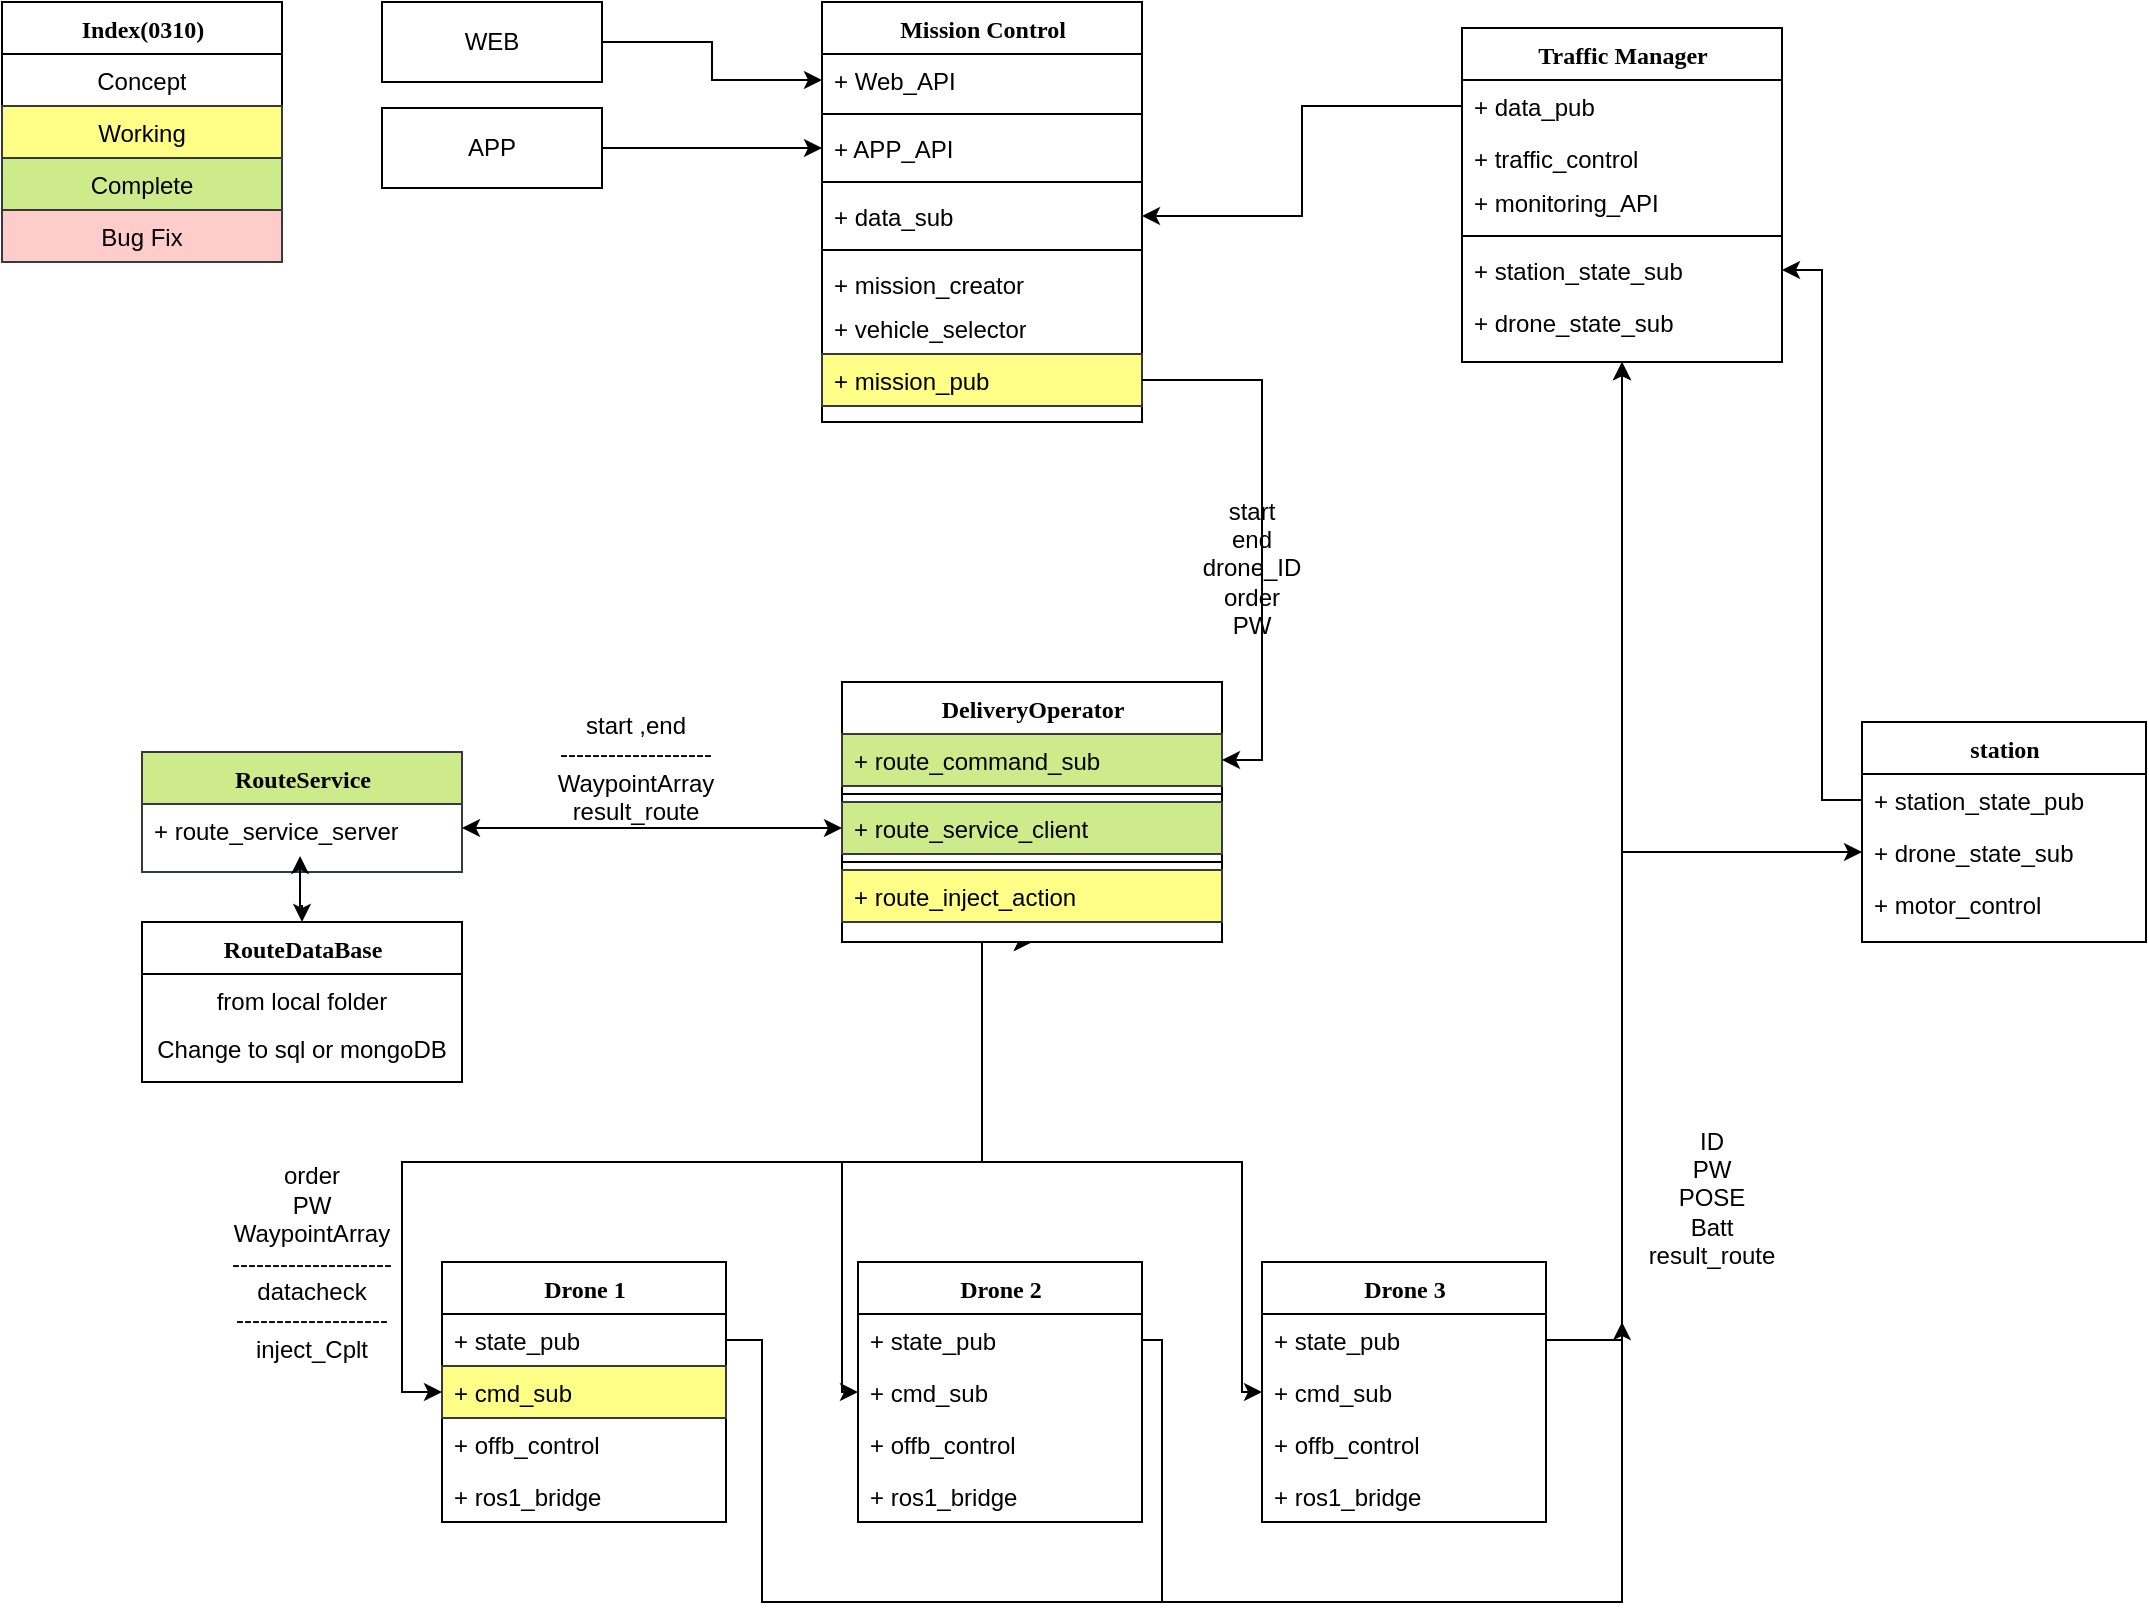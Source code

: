 <mxfile version="14.4.6" type="github" pages="2">
  <diagram name="node&amp;msg" id="9f46799a-70d6-7492-0946-bef42562c5a5">
    <mxGraphModel dx="1355" dy="799" grid="1" gridSize="10" guides="1" tooltips="1" connect="1" arrows="1" fold="1" page="1" pageScale="1" pageWidth="1100" pageHeight="850" background="#ffffff" math="0" shadow="0">
      <root>
        <mxCell id="0" />
        <mxCell id="1" parent="0" />
        <mxCell id="78961159f06e98e8-17" value="RouteService" style="swimlane;html=1;fontStyle=1;align=center;verticalAlign=top;childLayout=stackLayout;horizontal=1;startSize=26;horizontalStack=0;resizeParent=1;resizeLast=0;collapsible=1;marginBottom=0;swimlaneFillColor=#ffffff;rounded=0;shadow=0;comic=0;labelBackgroundColor=none;strokeWidth=1;fillColor=#cdeb8b;fontFamily=Verdana;fontSize=12;strokeColor=#36393d;" parent="1" vertex="1">
          <mxGeometry x="80" y="395" width="160" height="60" as="geometry" />
        </mxCell>
        <mxCell id="78961159f06e98e8-21" value="+ route_service_server" style="text;html=1;strokeColor=none;fillColor=none;align=left;verticalAlign=top;spacingLeft=4;spacingRight=4;whiteSpace=wrap;overflow=hidden;rotatable=0;points=[[0,0.5],[1,0.5]];portConstraint=eastwest;" parent="78961159f06e98e8-17" vertex="1">
          <mxGeometry y="26" width="160" height="24" as="geometry" />
        </mxCell>
        <mxCell id="78961159f06e98e8-30" value="Mission Control" style="swimlane;html=1;fontStyle=1;align=center;verticalAlign=top;childLayout=stackLayout;horizontal=1;startSize=26;horizontalStack=0;resizeParent=1;resizeLast=0;collapsible=1;marginBottom=0;swimlaneFillColor=#ffffff;rounded=0;shadow=0;comic=0;labelBackgroundColor=none;strokeWidth=1;fillColor=none;fontFamily=Verdana;fontSize=12" parent="1" vertex="1">
          <mxGeometry x="420" y="20" width="160" height="210" as="geometry" />
        </mxCell>
        <mxCell id="78961159f06e98e8-31" value="+ Web_API" style="text;html=1;strokeColor=none;fillColor=none;align=left;verticalAlign=top;spacingLeft=4;spacingRight=4;whiteSpace=wrap;overflow=hidden;rotatable=0;points=[[0,0.5],[1,0.5]];portConstraint=eastwest;" parent="78961159f06e98e8-30" vertex="1">
          <mxGeometry y="26" width="160" height="26" as="geometry" />
        </mxCell>
        <mxCell id="78961159f06e98e8-38" value="" style="line;html=1;strokeWidth=1;fillColor=none;align=left;verticalAlign=middle;spacingTop=-1;spacingLeft=3;spacingRight=3;rotatable=0;labelPosition=right;points=[];portConstraint=eastwest;" parent="78961159f06e98e8-30" vertex="1">
          <mxGeometry y="52" width="160" height="8" as="geometry" />
        </mxCell>
        <mxCell id="78961159f06e98e8-32" value="+ APP_API" style="text;html=1;strokeColor=none;fillColor=none;align=left;verticalAlign=top;spacingLeft=4;spacingRight=4;whiteSpace=wrap;overflow=hidden;rotatable=0;points=[[0,0.5],[1,0.5]];portConstraint=eastwest;" parent="78961159f06e98e8-30" vertex="1">
          <mxGeometry y="60" width="160" height="26" as="geometry" />
        </mxCell>
        <mxCell id="04w6FXTSe7kRFUO01YQb-7" value="" style="line;html=1;strokeWidth=1;fillColor=none;align=left;verticalAlign=middle;spacingTop=-1;spacingLeft=3;spacingRight=3;rotatable=0;labelPosition=right;points=[];portConstraint=eastwest;" parent="78961159f06e98e8-30" vertex="1">
          <mxGeometry y="86" width="160" height="8" as="geometry" />
        </mxCell>
        <mxCell id="78961159f06e98e8-33" value="+ data_sub" style="text;html=1;strokeColor=none;fillColor=none;align=left;verticalAlign=top;spacingLeft=4;spacingRight=4;whiteSpace=wrap;overflow=hidden;rotatable=0;points=[[0,0.5],[1,0.5]];portConstraint=eastwest;" parent="78961159f06e98e8-30" vertex="1">
          <mxGeometry y="94" width="160" height="26" as="geometry" />
        </mxCell>
        <mxCell id="04w6FXTSe7kRFUO01YQb-8" value="" style="line;html=1;strokeWidth=1;fillColor=none;align=left;verticalAlign=middle;spacingTop=-1;spacingLeft=3;spacingRight=3;rotatable=0;labelPosition=right;points=[];portConstraint=eastwest;" parent="78961159f06e98e8-30" vertex="1">
          <mxGeometry y="120" width="160" height="8" as="geometry" />
        </mxCell>
        <mxCell id="78961159f06e98e8-39" value="+ mission_creator" style="text;html=1;strokeColor=none;fillColor=none;align=left;verticalAlign=top;spacingLeft=4;spacingRight=4;whiteSpace=wrap;overflow=hidden;rotatable=0;points=[[0,0.5],[1,0.5]];portConstraint=eastwest;" parent="78961159f06e98e8-30" vertex="1">
          <mxGeometry y="128" width="160" height="22" as="geometry" />
        </mxCell>
        <mxCell id="78961159f06e98e8-34" value="+ vehicle_selector" style="text;html=1;strokeColor=none;fillColor=none;align=left;verticalAlign=top;spacingLeft=4;spacingRight=4;whiteSpace=wrap;overflow=hidden;rotatable=0;points=[[0,0.5],[1,0.5]];portConstraint=eastwest;" parent="78961159f06e98e8-30" vertex="1">
          <mxGeometry y="150" width="160" height="26" as="geometry" />
        </mxCell>
        <mxCell id="78961159f06e98e8-36" value="+ mission_pub" style="text;html=1;strokeColor=#36393d;fillColor=#ffff88;align=left;verticalAlign=top;spacingLeft=4;spacingRight=4;whiteSpace=wrap;overflow=hidden;rotatable=0;points=[[0,0.5],[1,0.5]];portConstraint=eastwest;" parent="78961159f06e98e8-30" vertex="1">
          <mxGeometry y="176" width="160" height="26" as="geometry" />
        </mxCell>
        <mxCell id="78961159f06e98e8-43" value="Traffic Manager" style="swimlane;html=1;fontStyle=1;align=center;verticalAlign=top;childLayout=stackLayout;horizontal=1;startSize=26;horizontalStack=0;resizeParent=1;resizeLast=0;collapsible=1;marginBottom=0;swimlaneFillColor=#ffffff;rounded=0;shadow=0;comic=0;labelBackgroundColor=none;strokeWidth=1;fillColor=none;fontFamily=Verdana;fontSize=12" parent="1" vertex="1">
          <mxGeometry x="740" y="33" width="160" height="167" as="geometry" />
        </mxCell>
        <mxCell id="78961159f06e98e8-45" value="+ data_pub" style="text;html=1;strokeColor=none;fillColor=none;align=left;verticalAlign=top;spacingLeft=4;spacingRight=4;whiteSpace=wrap;overflow=hidden;rotatable=0;points=[[0,0.5],[1,0.5]];portConstraint=eastwest;" parent="78961159f06e98e8-43" vertex="1">
          <mxGeometry y="26" width="160" height="26" as="geometry" />
        </mxCell>
        <mxCell id="78961159f06e98e8-49" value="+ traffic_control" style="text;html=1;strokeColor=none;fillColor=none;align=left;verticalAlign=top;spacingLeft=4;spacingRight=4;whiteSpace=wrap;overflow=hidden;rotatable=0;points=[[0,0.5],[1,0.5]];portConstraint=eastwest;" parent="78961159f06e98e8-43" vertex="1">
          <mxGeometry y="52" width="160" height="22" as="geometry" />
        </mxCell>
        <mxCell id="78961159f06e98e8-50" value="+ monitoring_API" style="text;html=1;strokeColor=none;fillColor=none;align=left;verticalAlign=top;spacingLeft=4;spacingRight=4;whiteSpace=wrap;overflow=hidden;rotatable=0;points=[[0,0.5],[1,0.5]];portConstraint=eastwest;" parent="78961159f06e98e8-43" vertex="1">
          <mxGeometry y="74" width="160" height="26" as="geometry" />
        </mxCell>
        <mxCell id="78961159f06e98e8-51" value="" style="line;html=1;strokeWidth=1;fillColor=none;align=left;verticalAlign=middle;spacingTop=-1;spacingLeft=3;spacingRight=3;rotatable=0;labelPosition=right;points=[];portConstraint=eastwest;" parent="78961159f06e98e8-43" vertex="1">
          <mxGeometry y="100" width="160" height="8" as="geometry" />
        </mxCell>
        <mxCell id="78961159f06e98e8-52" value="+ station_state_sub" style="text;html=1;strokeColor=none;fillColor=none;align=left;verticalAlign=top;spacingLeft=4;spacingRight=4;whiteSpace=wrap;overflow=hidden;rotatable=0;points=[[0,0.5],[1,0.5]];portConstraint=eastwest;" parent="78961159f06e98e8-43" vertex="1">
          <mxGeometry y="108" width="160" height="26" as="geometry" />
        </mxCell>
        <mxCell id="78961159f06e98e8-53" value="+ drone_state_sub" style="text;html=1;strokeColor=none;fillColor=none;align=left;verticalAlign=top;spacingLeft=4;spacingRight=4;whiteSpace=wrap;overflow=hidden;rotatable=0;points=[[0,0.5],[1,0.5]];portConstraint=eastwest;" parent="78961159f06e98e8-43" vertex="1">
          <mxGeometry y="134" width="160" height="26" as="geometry" />
        </mxCell>
        <mxCell id="78961159f06e98e8-56" value="Drone 1" style="swimlane;html=1;fontStyle=1;align=center;verticalAlign=top;childLayout=stackLayout;horizontal=1;startSize=26;horizontalStack=0;resizeParent=1;resizeLast=0;collapsible=1;marginBottom=0;swimlaneFillColor=#ffffff;rounded=0;shadow=0;comic=0;labelBackgroundColor=none;strokeWidth=1;fillColor=none;fontFamily=Verdana;fontSize=12" parent="1" vertex="1">
          <mxGeometry x="230" y="650" width="142" height="130" as="geometry">
            <mxRectangle x="110" y="500" width="90" height="26" as="alternateBounds" />
          </mxGeometry>
        </mxCell>
        <mxCell id="78961159f06e98e8-58" value="+ state_pub&lt;br&gt;" style="text;html=1;strokeColor=none;fillColor=none;align=left;verticalAlign=top;spacingLeft=4;spacingRight=4;whiteSpace=wrap;overflow=hidden;rotatable=0;points=[[0,0.5],[1,0.5]];portConstraint=eastwest;" parent="78961159f06e98e8-56" vertex="1">
          <mxGeometry y="26" width="142" height="26" as="geometry" />
        </mxCell>
        <mxCell id="78961159f06e98e8-59" value="+ cmd_sub&lt;br&gt;" style="text;html=1;strokeColor=#36393d;fillColor=#ffff88;align=left;verticalAlign=top;spacingLeft=4;spacingRight=4;whiteSpace=wrap;overflow=hidden;rotatable=0;points=[[0,0.5],[1,0.5]];portConstraint=eastwest;" parent="78961159f06e98e8-56" vertex="1">
          <mxGeometry y="52" width="142" height="26" as="geometry" />
        </mxCell>
        <mxCell id="78961159f06e98e8-60" value="+ offb_control&lt;br&gt;" style="text;html=1;strokeColor=none;fillColor=none;align=left;verticalAlign=top;spacingLeft=4;spacingRight=4;whiteSpace=wrap;overflow=hidden;rotatable=0;points=[[0,0.5],[1,0.5]];portConstraint=eastwest;" parent="78961159f06e98e8-56" vertex="1">
          <mxGeometry y="78" width="142" height="26" as="geometry" />
        </mxCell>
        <mxCell id="FdVvgBDNucYlcWxuJncN-10" value="+ ros1_bridge" style="text;html=1;strokeColor=none;fillColor=none;align=left;verticalAlign=top;spacingLeft=4;spacingRight=4;whiteSpace=wrap;overflow=hidden;rotatable=0;points=[[0,0.5],[1,0.5]];portConstraint=eastwest;" parent="78961159f06e98e8-56" vertex="1">
          <mxGeometry y="104" width="142" height="26" as="geometry" />
        </mxCell>
        <mxCell id="FdVvgBDNucYlcWxuJncN-11" value="Drone 2" style="swimlane;html=1;fontStyle=1;align=center;verticalAlign=top;childLayout=stackLayout;horizontal=1;startSize=26;horizontalStack=0;resizeParent=1;resizeLast=0;collapsible=1;marginBottom=0;swimlaneFillColor=#ffffff;rounded=0;shadow=0;comic=0;labelBackgroundColor=none;strokeWidth=1;fillColor=none;fontFamily=Verdana;fontSize=12" parent="1" vertex="1">
          <mxGeometry x="438" y="650" width="142" height="130" as="geometry">
            <mxRectangle x="110" y="500" width="90" height="26" as="alternateBounds" />
          </mxGeometry>
        </mxCell>
        <mxCell id="FdVvgBDNucYlcWxuJncN-12" value="+ state_pub&lt;br&gt;" style="text;html=1;strokeColor=none;fillColor=none;align=left;verticalAlign=top;spacingLeft=4;spacingRight=4;whiteSpace=wrap;overflow=hidden;rotatable=0;points=[[0,0.5],[1,0.5]];portConstraint=eastwest;" parent="FdVvgBDNucYlcWxuJncN-11" vertex="1">
          <mxGeometry y="26" width="142" height="26" as="geometry" />
        </mxCell>
        <mxCell id="FdVvgBDNucYlcWxuJncN-13" value="+ cmd_sub&lt;br&gt;" style="text;html=1;strokeColor=none;fillColor=none;align=left;verticalAlign=top;spacingLeft=4;spacingRight=4;whiteSpace=wrap;overflow=hidden;rotatable=0;points=[[0,0.5],[1,0.5]];portConstraint=eastwest;" parent="FdVvgBDNucYlcWxuJncN-11" vertex="1">
          <mxGeometry y="52" width="142" height="26" as="geometry" />
        </mxCell>
        <mxCell id="FdVvgBDNucYlcWxuJncN-14" value="+ offb_control&lt;br&gt;" style="text;html=1;strokeColor=none;fillColor=none;align=left;verticalAlign=top;spacingLeft=4;spacingRight=4;whiteSpace=wrap;overflow=hidden;rotatable=0;points=[[0,0.5],[1,0.5]];portConstraint=eastwest;" parent="FdVvgBDNucYlcWxuJncN-11" vertex="1">
          <mxGeometry y="78" width="142" height="26" as="geometry" />
        </mxCell>
        <mxCell id="FdVvgBDNucYlcWxuJncN-15" value="+ ros1_bridge" style="text;html=1;strokeColor=none;fillColor=none;align=left;verticalAlign=top;spacingLeft=4;spacingRight=4;whiteSpace=wrap;overflow=hidden;rotatable=0;points=[[0,0.5],[1,0.5]];portConstraint=eastwest;" parent="FdVvgBDNucYlcWxuJncN-11" vertex="1">
          <mxGeometry y="104" width="142" height="26" as="geometry" />
        </mxCell>
        <mxCell id="FdVvgBDNucYlcWxuJncN-16" value="Drone 3" style="swimlane;html=1;fontStyle=1;align=center;verticalAlign=top;childLayout=stackLayout;horizontal=1;startSize=26;horizontalStack=0;resizeParent=1;resizeLast=0;collapsible=1;marginBottom=0;swimlaneFillColor=#ffffff;rounded=0;shadow=0;comic=0;labelBackgroundColor=none;strokeWidth=1;fillColor=none;fontFamily=Verdana;fontSize=12" parent="1" vertex="1">
          <mxGeometry x="640" y="650" width="142" height="130" as="geometry">
            <mxRectangle x="110" y="500" width="90" height="26" as="alternateBounds" />
          </mxGeometry>
        </mxCell>
        <mxCell id="FdVvgBDNucYlcWxuJncN-17" value="+ state_pub&lt;br&gt;" style="text;html=1;strokeColor=none;fillColor=none;align=left;verticalAlign=top;spacingLeft=4;spacingRight=4;whiteSpace=wrap;overflow=hidden;rotatable=0;points=[[0,0.5],[1,0.5]];portConstraint=eastwest;" parent="FdVvgBDNucYlcWxuJncN-16" vertex="1">
          <mxGeometry y="26" width="142" height="26" as="geometry" />
        </mxCell>
        <mxCell id="FdVvgBDNucYlcWxuJncN-18" value="+ cmd_sub&lt;br&gt;" style="text;html=1;strokeColor=none;fillColor=none;align=left;verticalAlign=top;spacingLeft=4;spacingRight=4;whiteSpace=wrap;overflow=hidden;rotatable=0;points=[[0,0.5],[1,0.5]];portConstraint=eastwest;" parent="FdVvgBDNucYlcWxuJncN-16" vertex="1">
          <mxGeometry y="52" width="142" height="26" as="geometry" />
        </mxCell>
        <mxCell id="FdVvgBDNucYlcWxuJncN-19" value="+ offb_control&lt;br&gt;" style="text;html=1;strokeColor=none;fillColor=none;align=left;verticalAlign=top;spacingLeft=4;spacingRight=4;whiteSpace=wrap;overflow=hidden;rotatable=0;points=[[0,0.5],[1,0.5]];portConstraint=eastwest;" parent="FdVvgBDNucYlcWxuJncN-16" vertex="1">
          <mxGeometry y="78" width="142" height="26" as="geometry" />
        </mxCell>
        <mxCell id="FdVvgBDNucYlcWxuJncN-20" value="+ ros1_bridge" style="text;html=1;strokeColor=none;fillColor=none;align=left;verticalAlign=top;spacingLeft=4;spacingRight=4;whiteSpace=wrap;overflow=hidden;rotatable=0;points=[[0,0.5],[1,0.5]];portConstraint=eastwest;" parent="FdVvgBDNucYlcWxuJncN-16" vertex="1">
          <mxGeometry y="104" width="142" height="26" as="geometry" />
        </mxCell>
        <mxCell id="FdVvgBDNucYlcWxuJncN-21" value="station" style="swimlane;html=1;fontStyle=1;align=center;verticalAlign=top;childLayout=stackLayout;horizontal=1;startSize=26;horizontalStack=0;resizeParent=1;resizeLast=0;collapsible=1;marginBottom=0;swimlaneFillColor=#ffffff;rounded=0;shadow=0;comic=0;labelBackgroundColor=none;strokeWidth=1;fillColor=none;fontFamily=Verdana;fontSize=12" parent="1" vertex="1">
          <mxGeometry x="940" y="380" width="142" height="110" as="geometry">
            <mxRectangle x="110" y="500" width="90" height="26" as="alternateBounds" />
          </mxGeometry>
        </mxCell>
        <mxCell id="FdVvgBDNucYlcWxuJncN-24" value="+ station_state_pub" style="text;html=1;strokeColor=none;fillColor=none;align=left;verticalAlign=top;spacingLeft=4;spacingRight=4;whiteSpace=wrap;overflow=hidden;rotatable=0;points=[[0,0.5],[1,0.5]];portConstraint=eastwest;" parent="FdVvgBDNucYlcWxuJncN-21" vertex="1">
          <mxGeometry y="26" width="142" height="26" as="geometry" />
        </mxCell>
        <mxCell id="04w6FXTSe7kRFUO01YQb-11" value="+ drone_state_sub" style="text;html=1;strokeColor=none;fillColor=none;align=left;verticalAlign=top;spacingLeft=4;spacingRight=4;whiteSpace=wrap;overflow=hidden;rotatable=0;points=[[0,0.5],[1,0.5]];portConstraint=eastwest;" parent="FdVvgBDNucYlcWxuJncN-21" vertex="1">
          <mxGeometry y="52" width="142" height="26" as="geometry" />
        </mxCell>
        <mxCell id="FdVvgBDNucYlcWxuJncN-25" value="+ motor_control" style="text;html=1;strokeColor=none;fillColor=none;align=left;verticalAlign=top;spacingLeft=4;spacingRight=4;whiteSpace=wrap;overflow=hidden;rotatable=0;points=[[0,0.5],[1,0.5]];portConstraint=eastwest;" parent="FdVvgBDNucYlcWxuJncN-21" vertex="1">
          <mxGeometry y="78" width="142" height="26" as="geometry" />
        </mxCell>
        <mxCell id="a12gE3GLJh5HGL4J2uZX-38" style="edgeStyle=orthogonalEdgeStyle;rounded=0;orthogonalLoop=1;jettySize=auto;html=1;exitX=0.5;exitY=1;exitDx=0;exitDy=0;entryX=0;entryY=0.5;entryDx=0;entryDy=0;startArrow=classic;startFill=1;" parent="1" source="a12gE3GLJh5HGL4J2uZX-1" target="78961159f06e98e8-59" edge="1">
          <mxGeometry relative="1" as="geometry">
            <Array as="points">
              <mxPoint x="500" y="600" />
              <mxPoint x="210" y="600" />
              <mxPoint x="210" y="715" />
            </Array>
          </mxGeometry>
        </mxCell>
        <mxCell id="a12gE3GLJh5HGL4J2uZX-39" style="edgeStyle=orthogonalEdgeStyle;rounded=0;orthogonalLoop=1;jettySize=auto;html=1;exitX=0.5;exitY=1;exitDx=0;exitDy=0;entryX=0;entryY=0.5;entryDx=0;entryDy=0;startArrow=classic;startFill=1;" parent="1" source="a12gE3GLJh5HGL4J2uZX-1" target="FdVvgBDNucYlcWxuJncN-13" edge="1">
          <mxGeometry relative="1" as="geometry">
            <Array as="points">
              <mxPoint x="500" y="600" />
              <mxPoint x="430" y="600" />
              <mxPoint x="430" y="715" />
            </Array>
          </mxGeometry>
        </mxCell>
        <mxCell id="a12gE3GLJh5HGL4J2uZX-40" style="edgeStyle=orthogonalEdgeStyle;rounded=0;orthogonalLoop=1;jettySize=auto;html=1;exitX=0.5;exitY=1;exitDx=0;exitDy=0;entryX=0;entryY=0.5;entryDx=0;entryDy=0;startArrow=none;startFill=0;" parent="1" source="a12gE3GLJh5HGL4J2uZX-1" target="FdVvgBDNucYlcWxuJncN-18" edge="1">
          <mxGeometry relative="1" as="geometry">
            <Array as="points">
              <mxPoint x="500" y="600" />
              <mxPoint x="630" y="600" />
              <mxPoint x="630" y="715" />
            </Array>
          </mxGeometry>
        </mxCell>
        <mxCell id="a12gE3GLJh5HGL4J2uZX-1" value="DeliveryOperator" style="swimlane;html=1;fontStyle=1;align=center;verticalAlign=top;childLayout=stackLayout;horizontal=1;startSize=26;horizontalStack=0;resizeParent=1;resizeLast=0;collapsible=1;marginBottom=0;swimlaneFillColor=#ffffff;rounded=0;shadow=0;comic=0;labelBackgroundColor=none;strokeWidth=1;fillColor=none;fontFamily=Verdana;fontSize=12" parent="1" vertex="1">
          <mxGeometry x="430" y="360" width="190" height="130" as="geometry" />
        </mxCell>
        <mxCell id="a12gE3GLJh5HGL4J2uZX-4" value="+ route_command_sub" style="text;html=1;strokeColor=#36393d;fillColor=#cdeb8b;align=left;verticalAlign=top;spacingLeft=4;spacingRight=4;whiteSpace=wrap;overflow=hidden;rotatable=0;points=[[0,0.5],[1,0.5]];portConstraint=eastwest;" parent="a12gE3GLJh5HGL4J2uZX-1" vertex="1">
          <mxGeometry y="26" width="190" height="26" as="geometry" />
        </mxCell>
        <mxCell id="a12gE3GLJh5HGL4J2uZX-7" value="&lt;span style=&quot;color: rgba(0 , 0 , 0 , 0) ; font-family: monospace ; font-size: 0px ; background-color: rgb(248 , 249 , 250)&quot;&gt;%3CmxGraphModel%3E%3Croot%3E%3CmxCell%20id%3D%220%22%2F%3E%3CmxCell%20id%3D%221%22%20parent%3D%220%22%2F%3E%3CmxCell%20id%3D%222%22%20value%3D%22Classname%22%20style%3D%22swimlane%3Bhtml%3D1%3BfontStyle%3D1%3Balign%3Dcenter%3BverticalAlign%3Dtop%3BchildLayout%3DstackLayout%3Bhorizontal%3D1%3BstartSize%3D26%3BhorizontalStack%3D0%3BresizeParent%3D1%3BresizeLast%3D0%3Bcollapsible%3D1%3BmarginBottom%3D0%3BswimlaneFillColor%3D%23ffffff%3Brounded%3D0%3Bshadow%3D0%3Bcomic%3D0%3BlabelBackgroundColor%3Dnone%3BstrokeWidth%3D1%3BfillColor%3Dnone%3BfontFamily%3DVerdana%3BfontSize%3D12%22%20vertex%3D%221%22%20parent%3D%221%22%3E%3CmxGeometry%20x%3D%2290%22%20y%3D%2283%22%20width%3D%22160%22%20height%3D%22227%22%20as%3D%22geometry%22%2F%3E%3C%2FmxCell%3E%3CmxCell%20id%3D%223%22%20value%3D%22%2B%20field%3A%20type%22%20style%3D%22text%3Bhtml%3D1%3BstrokeColor%3Dnone%3BfillColor%3Dnone%3Balign%3Dleft%3BverticalAlign%3Dtop%3BspacingLeft%3D4%3BspacingRight%3D4%3BwhiteSpace%3Dwrap%3Boverflow%3Dhidden%3Brotatable%3D0%3Bpoints%3D%5B%5B0%2C0.5%5D%2C%5B1%2C0.5%5D%5D%3BportConstraint%3Deastwest%3B%22%20vertex%3D%221%22%20parent%3D%222%22%3E%3CmxGeometry%20y%3D%2226%22%20width%3D%22160%22%20height%3D%2226%22%20as%3D%22geometry%22%2F%3E%3C%2FmxCell%3E%3CmxCell%20id%3D%224%22%20value%3D%22%2B%20field%3A%20type%22%20style%3D%22text%3Bhtml%3D1%3BstrokeColor%3Dnone%3BfillColor%3Dnone%3Balign%3Dleft%3BverticalAlign%3Dtop%3BspacingLeft%3D4%3BspacingRight%3D4%3BwhiteSpace%3Dwrap%3Boverflow%3Dhidden%3Brotatable%3D0%3Bpoints%3D%5B%5B0%2C0.5%5D%2C%5B1%2C0.5%5D%5D%3BportConstraint%3Deastwest%3B%22%20vertex%3D%221%22%20parent%3D%222%22%3E%3CmxGeometry%20y%3D%2252%22%20width%3D%22160%22%20height%3D%2226%22%20as%3D%22geometry%22%2F%3E%3C%2FmxCell%3E%3CmxCell%20id%3D%225%22%20value%3D%22%2B%20field%3A%20type%22%20style%3D%22text%3Bhtml%3D1%3BstrokeColor%3Dnone%3BfillColor%3Dnone%3Balign%3Dleft%3BverticalAlign%3Dtop%3BspacingLeft%3D4%3BspacingRight%3D4%3BwhiteSpace%3Dwrap%3Boverflow%3Dhidden%3Brotatable%3D0%3Bpoints%3D%5B%5B0%2C0.5%5D%2C%5B1%2C0.5%5D%5D%3BportConstraint%3Deastwest%3B%22%20vertex%3D%221%22%20parent%3D%222%22%3E%3CmxGeometry%20y%3D%2278%22%20width%3D%22160%22%20height%3D%2226%22%20as%3D%22geometry%22%2F%3E%3C%2FmxCell%3E%3CmxCell%20id%3D%226%22%20value%3D%22%2B%20field%3A%20type%22%20style%3D%22text%3Bhtml%3D1%3BstrokeColor%3Dnone%3BfillColor%3Dnone%3Balign%3Dleft%3BverticalAlign%3Dtop%3BspacingLeft%3D4%3BspacingRight%3D4%3BwhiteSpace%3Dwrap%3Boverflow%3Dhidden%3Brotatable%3D0%3Bpoints%3D%5B%5B0%2C0.5%5D%2C%5B1%2C0.5%5D%5D%3BportConstraint%3Deastwest%3B%22%20vertex%3D%221%22%20parent%3D%222%22%3E%3CmxGeometry%20y%3D%22104%22%20width%3D%22160%22%20height%3D%2226%22%20as%3D%22geometry%22%2F%3E%3C%2FmxCell%3E%3CmxCell%20id%3D%227%22%20value%3D%22%2B%20field%3A%20type%22%20style%3D%22text%3Bhtml%3D1%3BstrokeColor%3Dnone%3BfillColor%3Dnone%3Balign%3Dleft%3BverticalAlign%3Dtop%3BspacingLeft%3D4%3BspacingRight%3D4%3BwhiteSpace%3Dwrap%3Boverflow%3Dhidden%3Brotatable%3D0%3Bpoints%3D%5B%5B0%2C0.5%5D%2C%5B1%2C0.5%5D%5D%3BportConstraint%3Deastwest%3B%22%20vertex%3D%221%22%20parent%3D%222%22%3E%3CmxGeometry%20y%3D%22130%22%20width%3D%22160%22%20height%3D%2226%22%20as%3D%22geometry%22%2F%3E%3C%2FmxCell%3E%3CmxCell%20id%3D%228%22%20value%3D%22%22%20style%3D%22line%3Bhtml%3D1%3BstrokeWidth%3D1%3BfillColor%3Dnone%3Balign%3Dleft%3BverticalAlign%3Dmiddle%3BspacingTop%3D-1%3BspacingLeft%3D3%3BspacingRight%3D3%3Brotatable%3D0%3BlabelPosition%3Dright%3Bpoints%3D%5B%5D%3BportConstraint%3Deastwest%3B%22%20vertex%3D%221%22%20parent%3D%222%22%3E%3CmxGeometry%20y%3D%22156%22%20width%3D%22160%22%20height%3D%228%22%20as%3D%22geometry%22%2F%3E%3C%2FmxCell%3E%3CmxCell%20id%3D%229%22%20value%3D%22%2B%20method(type)%3A%20type%22%20style%3D%22text%3Bhtml%3D1%3BstrokeColor%3Dnone%3BfillColor%3Dnone%3Balign%3Dleft%3BverticalAlign%3Dtop%3BspacingLeft%3D4%3BspacingRight%3D4%3BwhiteSpace%3Dwrap%3Boverflow%3Dhidden%3Brotatable%3D0%3Bpoints%3D%5B%5B0%2C0.5%5D%2C%5B1%2C0.5%5D%5D%3BportConstraint%3Deastwest%3B%22%20vertex%3D%221%22%20parent%3D%222%22%3E%3CmxGeometry%20y%3D%22164%22%20width%3D%22160%22%20height%3D%2226%22%20as%3D%22geometry%22%2F%3E%3C%2FmxCell%3E%3CmxCell%20id%3D%2210%22%20value%3D%22%2B%20method(type)%3A%20type%22%20style%3D%22text%3Bhtml%3D1%3BstrokeColor%3Dnone%3BfillColor%3Dnone%3Balign%3Dleft%3BverticalAlign%3Dtop%3BspacingLeft%3D4%3BspacingRight%3D4%3BwhiteSpace%3Dwrap%3Boverflow%3Dhidden%3Brotatable%3D0%3Bpoints%3D%5B%5B0%2C0.5%5D%2C%5B1%2C0.5%5D%5D%3BportConstraint%3Deastwest%3B%22%20vertex%3D%221%22%20parent%3D%222%22%3E%3CmxGeometry%20y%3D%22190%22%20width%3D%22160%22%20height%3D%2226%22%20as%3D%22geometry%22%2F%3E%3C%2FmxCell%3E%3C%2Froot%3E%3C%2FmxGraphModel%3E&lt;/span&gt;" style="line;html=1;strokeWidth=1;fillColor=none;align=left;verticalAlign=middle;spacingTop=-1;spacingLeft=3;spacingRight=3;rotatable=0;labelPosition=right;points=[];portConstraint=eastwest;" parent="a12gE3GLJh5HGL4J2uZX-1" vertex="1">
          <mxGeometry y="52" width="190" height="8" as="geometry" />
        </mxCell>
        <mxCell id="a12gE3GLJh5HGL4J2uZX-8" value="+ route_service_client" style="text;html=1;strokeColor=#36393d;fillColor=#cdeb8b;align=left;verticalAlign=top;spacingLeft=4;spacingRight=4;whiteSpace=wrap;overflow=hidden;rotatable=0;points=[[0,0.5],[1,0.5]];portConstraint=eastwest;" parent="a12gE3GLJh5HGL4J2uZX-1" vertex="1">
          <mxGeometry y="60" width="190" height="26" as="geometry" />
        </mxCell>
        <mxCell id="a12gE3GLJh5HGL4J2uZX-12" value="&lt;span style=&quot;color: rgba(0 , 0 , 0 , 0) ; font-family: monospace ; font-size: 0px ; background-color: rgb(248 , 249 , 250)&quot;&gt;%3CmxGraphModel%3E%3Croot%3E%3CmxCell%20id%3D%220%22%2F%3E%3CmxCell%20id%3D%221%22%20parent%3D%220%22%2F%3E%3CmxCell%20id%3D%222%22%20value%3D%22Classname%22%20style%3D%22swimlane%3Bhtml%3D1%3BfontStyle%3D1%3Balign%3Dcenter%3BverticalAlign%3Dtop%3BchildLayout%3DstackLayout%3Bhorizontal%3D1%3BstartSize%3D26%3BhorizontalStack%3D0%3BresizeParent%3D1%3BresizeLast%3D0%3Bcollapsible%3D1%3BmarginBottom%3D0%3BswimlaneFillColor%3D%23ffffff%3Brounded%3D0%3Bshadow%3D0%3Bcomic%3D0%3BlabelBackgroundColor%3Dnone%3BstrokeWidth%3D1%3BfillColor%3Dnone%3BfontFamily%3DVerdana%3BfontSize%3D12%22%20vertex%3D%221%22%20parent%3D%221%22%3E%3CmxGeometry%20x%3D%2290%22%20y%3D%2283%22%20width%3D%22160%22%20height%3D%22227%22%20as%3D%22geometry%22%2F%3E%3C%2FmxCell%3E%3CmxCell%20id%3D%223%22%20value%3D%22%2B%20field%3A%20type%22%20style%3D%22text%3Bhtml%3D1%3BstrokeColor%3Dnone%3BfillColor%3Dnone%3Balign%3Dleft%3BverticalAlign%3Dtop%3BspacingLeft%3D4%3BspacingRight%3D4%3BwhiteSpace%3Dwrap%3Boverflow%3Dhidden%3Brotatable%3D0%3Bpoints%3D%5B%5B0%2C0.5%5D%2C%5B1%2C0.5%5D%5D%3BportConstraint%3Deastwest%3B%22%20vertex%3D%221%22%20parent%3D%222%22%3E%3CmxGeometry%20y%3D%2226%22%20width%3D%22160%22%20height%3D%2226%22%20as%3D%22geometry%22%2F%3E%3C%2FmxCell%3E%3CmxCell%20id%3D%224%22%20value%3D%22%2B%20field%3A%20type%22%20style%3D%22text%3Bhtml%3D1%3BstrokeColor%3Dnone%3BfillColor%3Dnone%3Balign%3Dleft%3BverticalAlign%3Dtop%3BspacingLeft%3D4%3BspacingRight%3D4%3BwhiteSpace%3Dwrap%3Boverflow%3Dhidden%3Brotatable%3D0%3Bpoints%3D%5B%5B0%2C0.5%5D%2C%5B1%2C0.5%5D%5D%3BportConstraint%3Deastwest%3B%22%20vertex%3D%221%22%20parent%3D%222%22%3E%3CmxGeometry%20y%3D%2252%22%20width%3D%22160%22%20height%3D%2226%22%20as%3D%22geometry%22%2F%3E%3C%2FmxCell%3E%3CmxCell%20id%3D%225%22%20value%3D%22%2B%20field%3A%20type%22%20style%3D%22text%3Bhtml%3D1%3BstrokeColor%3Dnone%3BfillColor%3Dnone%3Balign%3Dleft%3BverticalAlign%3Dtop%3BspacingLeft%3D4%3BspacingRight%3D4%3BwhiteSpace%3Dwrap%3Boverflow%3Dhidden%3Brotatable%3D0%3Bpoints%3D%5B%5B0%2C0.5%5D%2C%5B1%2C0.5%5D%5D%3BportConstraint%3Deastwest%3B%22%20vertex%3D%221%22%20parent%3D%222%22%3E%3CmxGeometry%20y%3D%2278%22%20width%3D%22160%22%20height%3D%2226%22%20as%3D%22geometry%22%2F%3E%3C%2FmxCell%3E%3CmxCell%20id%3D%226%22%20value%3D%22%2B%20field%3A%20type%22%20style%3D%22text%3Bhtml%3D1%3BstrokeColor%3Dnone%3BfillColor%3Dnone%3Balign%3Dleft%3BverticalAlign%3Dtop%3BspacingLeft%3D4%3BspacingRight%3D4%3BwhiteSpace%3Dwrap%3Boverflow%3Dhidden%3Brotatable%3D0%3Bpoints%3D%5B%5B0%2C0.5%5D%2C%5B1%2C0.5%5D%5D%3BportConstraint%3Deastwest%3B%22%20vertex%3D%221%22%20parent%3D%222%22%3E%3CmxGeometry%20y%3D%22104%22%20width%3D%22160%22%20height%3D%2226%22%20as%3D%22geometry%22%2F%3E%3C%2FmxCell%3E%3CmxCell%20id%3D%227%22%20value%3D%22%2B%20field%3A%20type%22%20style%3D%22text%3Bhtml%3D1%3BstrokeColor%3Dnone%3BfillColor%3Dnone%3Balign%3Dleft%3BverticalAlign%3Dtop%3BspacingLeft%3D4%3BspacingRight%3D4%3BwhiteSpace%3Dwrap%3Boverflow%3Dhidden%3Brotatable%3D0%3Bpoints%3D%5B%5B0%2C0.5%5D%2C%5B1%2C0.5%5D%5D%3BportConstraint%3Deastwest%3B%22%20vertex%3D%221%22%20parent%3D%222%22%3E%3CmxGeometry%20y%3D%22130%22%20width%3D%22160%22%20height%3D%2226%22%20as%3D%22geometry%22%2F%3E%3C%2FmxCell%3E%3CmxCell%20id%3D%228%22%20value%3D%22%22%20style%3D%22line%3Bhtml%3D1%3BstrokeWidth%3D1%3BfillColor%3Dnone%3Balign%3Dleft%3BverticalAlign%3Dmiddle%3BspacingTop%3D-1%3BspacingLeft%3D3%3BspacingRight%3D3%3Brotatable%3D0%3BlabelPosition%3Dright%3Bpoints%3D%5B%5D%3BportConstraint%3Deastwest%3B%22%20vertex%3D%221%22%20parent%3D%222%22%3E%3CmxGeometry%20y%3D%22156%22%20width%3D%22160%22%20height%3D%228%22%20as%3D%22geometry%22%2F%3E%3C%2FmxCell%3E%3CmxCell%20id%3D%229%22%20value%3D%22%2B%20method(type)%3A%20type%22%20style%3D%22text%3Bhtml%3D1%3BstrokeColor%3Dnone%3BfillColor%3Dnone%3Balign%3Dleft%3BverticalAlign%3Dtop%3BspacingLeft%3D4%3BspacingRight%3D4%3BwhiteSpace%3Dwrap%3Boverflow%3Dhidden%3Brotatable%3D0%3Bpoints%3D%5B%5B0%2C0.5%5D%2C%5B1%2C0.5%5D%5D%3BportConstraint%3Deastwest%3B%22%20vertex%3D%221%22%20parent%3D%222%22%3E%3CmxGeometry%20y%3D%22164%22%20width%3D%22160%22%20height%3D%2226%22%20as%3D%22geometry%22%2F%3E%3C%2FmxCell%3E%3CmxCell%20id%3D%2210%22%20value%3D%22%2B%20method(type)%3A%20type%22%20style%3D%22text%3Bhtml%3D1%3BstrokeColor%3Dnone%3BfillColor%3Dnone%3Balign%3Dleft%3BverticalAlign%3Dtop%3BspacingLeft%3D4%3BspacingRight%3D4%3BwhiteSpace%3Dwrap%3Boverflow%3Dhidden%3Brotatable%3D0%3Bpoints%3D%5B%5B0%2C0.5%5D%2C%5B1%2C0.5%5D%5D%3BportConstraint%3Deastwest%3B%22%20vertex%3D%221%22%20parent%3D%222%22%3E%3CmxGeometry%20y%3D%22190%22%20width%3D%22160%22%20height%3D%2226%22%20as%3D%22geometry%22%2F%3E%3C%2FmxCell%3E%3C%2Froot%3E%3C%2FmxGraphModel%3E&lt;/span&gt;" style="line;html=1;strokeWidth=1;fillColor=none;align=left;verticalAlign=middle;spacingTop=-1;spacingLeft=3;spacingRight=3;rotatable=0;labelPosition=right;points=[];portConstraint=eastwest;" parent="a12gE3GLJh5HGL4J2uZX-1" vertex="1">
          <mxGeometry y="86" width="190" height="8" as="geometry" />
        </mxCell>
        <mxCell id="a12gE3GLJh5HGL4J2uZX-13" value="+ route_inject_action" style="text;html=1;strokeColor=#36393d;fillColor=#ffff88;align=left;verticalAlign=top;spacingLeft=4;spacingRight=4;whiteSpace=wrap;overflow=hidden;rotatable=0;points=[[0,0.5],[1,0.5]];portConstraint=eastwest;" parent="a12gE3GLJh5HGL4J2uZX-1" vertex="1">
          <mxGeometry y="94" width="190" height="26" as="geometry" />
        </mxCell>
        <mxCell id="a12gE3GLJh5HGL4J2uZX-17" style="edgeStyle=orthogonalEdgeStyle;rounded=0;orthogonalLoop=1;jettySize=auto;html=1;exitX=1;exitY=0.5;exitDx=0;exitDy=0;entryX=0;entryY=0.5;entryDx=0;entryDy=0;startArrow=classic;startFill=1;" parent="1" source="78961159f06e98e8-21" target="a12gE3GLJh5HGL4J2uZX-8" edge="1">
          <mxGeometry relative="1" as="geometry" />
        </mxCell>
        <mxCell id="a12gE3GLJh5HGL4J2uZX-18" value="start ,end&lt;br&gt;-------------------&lt;br&gt;WaypointArray&lt;br&gt;result_route" style="text;html=1;strokeColor=none;fillColor=none;align=center;verticalAlign=middle;whiteSpace=wrap;rounded=0;" parent="1" vertex="1">
          <mxGeometry x="282" y="370" width="90" height="65" as="geometry" />
        </mxCell>
        <mxCell id="a12gE3GLJh5HGL4J2uZX-21" value="&lt;br&gt;order&lt;br&gt;PW&lt;br&gt;WaypointArray&lt;br&gt;--------------------&lt;br&gt;datacheck&lt;br&gt;-------------------&lt;br&gt;inject_Cplt" style="text;html=1;strokeColor=none;fillColor=none;align=center;verticalAlign=middle;whiteSpace=wrap;rounded=0;" parent="1" vertex="1">
          <mxGeometry x="120" y="610" width="90" height="65" as="geometry" />
        </mxCell>
        <mxCell id="a12gE3GLJh5HGL4J2uZX-27" style="edgeStyle=orthogonalEdgeStyle;rounded=0;orthogonalLoop=1;jettySize=auto;html=1;exitX=0.5;exitY=0;exitDx=0;exitDy=0;entryX=0.494;entryY=1.083;entryDx=0;entryDy=0;entryPerimeter=0;startArrow=classic;startFill=1;" parent="1" source="a12gE3GLJh5HGL4J2uZX-23" target="78961159f06e98e8-21" edge="1">
          <mxGeometry relative="1" as="geometry">
            <Array as="points">
              <mxPoint x="160" y="472" />
              <mxPoint x="159" y="472" />
            </Array>
          </mxGeometry>
        </mxCell>
        <mxCell id="a12gE3GLJh5HGL4J2uZX-23" value="RouteDataBase" style="swimlane;html=1;fontStyle=1;align=center;verticalAlign=top;childLayout=stackLayout;horizontal=1;startSize=26;horizontalStack=0;resizeParent=1;resizeLast=0;collapsible=1;marginBottom=0;swimlaneFillColor=#ffffff;rounded=0;shadow=0;comic=0;labelBackgroundColor=none;strokeWidth=1;fillColor=none;fontFamily=Verdana;fontSize=12" parent="1" vertex="1">
          <mxGeometry x="80" y="480" width="160" height="80" as="geometry" />
        </mxCell>
        <mxCell id="a12gE3GLJh5HGL4J2uZX-24" value="from local folder" style="text;html=1;strokeColor=none;fillColor=none;align=center;verticalAlign=top;spacingLeft=4;spacingRight=4;whiteSpace=wrap;overflow=hidden;rotatable=0;points=[[0,0.5],[1,0.5]];portConstraint=eastwest;" parent="a12gE3GLJh5HGL4J2uZX-23" vertex="1">
          <mxGeometry y="26" width="160" height="24" as="geometry" />
        </mxCell>
        <mxCell id="a12gE3GLJh5HGL4J2uZX-25" value="Change to sql or mongoDB" style="text;html=1;strokeColor=none;fillColor=none;align=center;verticalAlign=top;spacingLeft=4;spacingRight=4;whiteSpace=wrap;overflow=hidden;rotatable=0;points=[[0,0.5],[1,0.5]];portConstraint=eastwest;" parent="a12gE3GLJh5HGL4J2uZX-23" vertex="1">
          <mxGeometry y="50" width="160" height="24" as="geometry" />
        </mxCell>
        <mxCell id="a12gE3GLJh5HGL4J2uZX-28" value="start&lt;br&gt;end&lt;br&gt;drone_ID&lt;br&gt;order&lt;br&gt;PW&lt;br&gt;" style="text;html=1;strokeColor=none;fillColor=none;align=center;verticalAlign=middle;whiteSpace=wrap;rounded=0;" parent="1" vertex="1">
          <mxGeometry x="590" y="280" width="90" height="45" as="geometry" />
        </mxCell>
        <mxCell id="a12gE3GLJh5HGL4J2uZX-30" style="edgeStyle=orthogonalEdgeStyle;rounded=0;orthogonalLoop=1;jettySize=auto;html=1;entryX=1;entryY=0.5;entryDx=0;entryDy=0;startArrow=none;startFill=0;exitX=1;exitY=0.5;exitDx=0;exitDy=0;" parent="1" source="78961159f06e98e8-36" target="a12gE3GLJh5HGL4J2uZX-4" edge="1">
          <mxGeometry relative="1" as="geometry">
            <mxPoint x="580" y="287" as="sourcePoint" />
          </mxGeometry>
        </mxCell>
        <mxCell id="a12gE3GLJh5HGL4J2uZX-41" style="edgeStyle=orthogonalEdgeStyle;rounded=0;orthogonalLoop=1;jettySize=auto;html=1;exitX=1;exitY=0.5;exitDx=0;exitDy=0;entryX=0.5;entryY=1;entryDx=0;entryDy=0;startArrow=none;startFill=0;" parent="1" source="78961159f06e98e8-58" target="78961159f06e98e8-43" edge="1">
          <mxGeometry relative="1" as="geometry">
            <Array as="points">
              <mxPoint x="390" y="689" />
              <mxPoint x="390" y="820" />
              <mxPoint x="820" y="820" />
            </Array>
          </mxGeometry>
        </mxCell>
        <mxCell id="a12gE3GLJh5HGL4J2uZX-43" style="edgeStyle=orthogonalEdgeStyle;rounded=0;orthogonalLoop=1;jettySize=auto;html=1;exitX=1;exitY=0.5;exitDx=0;exitDy=0;entryX=0.5;entryY=1;entryDx=0;entryDy=0;startArrow=none;startFill=0;" parent="1" source="FdVvgBDNucYlcWxuJncN-12" target="78961159f06e98e8-43" edge="1">
          <mxGeometry relative="1" as="geometry">
            <Array as="points">
              <mxPoint x="590" y="689" />
              <mxPoint x="590" y="820" />
              <mxPoint x="820" y="820" />
              <mxPoint x="820" y="510" />
            </Array>
          </mxGeometry>
        </mxCell>
        <mxCell id="a12gE3GLJh5HGL4J2uZX-44" style="edgeStyle=orthogonalEdgeStyle;rounded=0;orthogonalLoop=1;jettySize=auto;html=1;exitX=1;exitY=0.5;exitDx=0;exitDy=0;startArrow=none;startFill=0;" parent="1" source="FdVvgBDNucYlcWxuJncN-17" edge="1">
          <mxGeometry relative="1" as="geometry">
            <mxPoint x="820" y="680" as="targetPoint" />
          </mxGeometry>
        </mxCell>
        <mxCell id="04w6FXTSe7kRFUO01YQb-2" style="edgeStyle=orthogonalEdgeStyle;rounded=0;orthogonalLoop=1;jettySize=auto;html=1;exitX=0;exitY=0.5;exitDx=0;exitDy=0;entryX=1;entryY=0.5;entryDx=0;entryDy=0;" parent="1" source="78961159f06e98e8-45" target="78961159f06e98e8-33" edge="1">
          <mxGeometry relative="1" as="geometry" />
        </mxCell>
        <mxCell id="04w6FXTSe7kRFUO01YQb-6" style="edgeStyle=orthogonalEdgeStyle;rounded=0;orthogonalLoop=1;jettySize=auto;html=1;exitX=1;exitY=0.5;exitDx=0;exitDy=0;entryX=0;entryY=0.5;entryDx=0;entryDy=0;" parent="1" source="04w6FXTSe7kRFUO01YQb-3" target="78961159f06e98e8-32" edge="1">
          <mxGeometry relative="1" as="geometry" />
        </mxCell>
        <mxCell id="04w6FXTSe7kRFUO01YQb-3" value="APP" style="rounded=0;whiteSpace=wrap;html=1;" parent="1" vertex="1">
          <mxGeometry x="200" y="73" width="110" height="40" as="geometry" />
        </mxCell>
        <mxCell id="04w6FXTSe7kRFUO01YQb-5" style="edgeStyle=orthogonalEdgeStyle;rounded=0;orthogonalLoop=1;jettySize=auto;html=1;exitX=1;exitY=0.5;exitDx=0;exitDy=0;entryX=0;entryY=0.5;entryDx=0;entryDy=0;" parent="1" source="04w6FXTSe7kRFUO01YQb-4" target="78961159f06e98e8-31" edge="1">
          <mxGeometry relative="1" as="geometry">
            <mxPoint x="400" y="80" as="targetPoint" />
          </mxGeometry>
        </mxCell>
        <mxCell id="04w6FXTSe7kRFUO01YQb-4" value="WEB" style="rounded=0;whiteSpace=wrap;html=1;" parent="1" vertex="1">
          <mxGeometry x="200" y="20" width="110" height="40" as="geometry" />
        </mxCell>
        <mxCell id="04w6FXTSe7kRFUO01YQb-10" value="ID&lt;br&gt;PW&lt;br&gt;POSE&lt;br&gt;Batt&lt;br&gt;result_route" style="text;html=1;strokeColor=none;fillColor=none;align=center;verticalAlign=middle;whiteSpace=wrap;rounded=0;" parent="1" vertex="1">
          <mxGeometry x="820" y="585" width="90" height="65" as="geometry" />
        </mxCell>
        <mxCell id="04w6FXTSe7kRFUO01YQb-15" style="edgeStyle=orthogonalEdgeStyle;rounded=0;orthogonalLoop=1;jettySize=auto;html=1;exitX=1;exitY=0.5;exitDx=0;exitDy=0;entryX=0;entryY=0.5;entryDx=0;entryDy=0;startArrow=none;startFill=0;" parent="1" source="FdVvgBDNucYlcWxuJncN-17" target="04w6FXTSe7kRFUO01YQb-11" edge="1">
          <mxGeometry relative="1" as="geometry">
            <Array as="points">
              <mxPoint x="820" y="689" />
              <mxPoint x="820" y="445" />
            </Array>
          </mxGeometry>
        </mxCell>
        <mxCell id="04w6FXTSe7kRFUO01YQb-16" style="edgeStyle=orthogonalEdgeStyle;rounded=0;orthogonalLoop=1;jettySize=auto;html=1;exitX=0;exitY=0.5;exitDx=0;exitDy=0;entryX=1;entryY=0.5;entryDx=0;entryDy=0;startArrow=none;startFill=0;" parent="1" source="FdVvgBDNucYlcWxuJncN-24" target="78961159f06e98e8-52" edge="1">
          <mxGeometry relative="1" as="geometry">
            <Array as="points">
              <mxPoint x="920" y="154" />
            </Array>
          </mxGeometry>
        </mxCell>
        <mxCell id="TIrkFG4N70xt-JnaHDNP-1" value="Index(0310)" style="swimlane;html=1;fontStyle=1;align=center;verticalAlign=top;childLayout=stackLayout;horizontal=1;startSize=26;horizontalStack=0;resizeParent=1;resizeLast=0;collapsible=1;marginBottom=0;swimlaneFillColor=#ffffff;rounded=0;shadow=0;comic=0;labelBackgroundColor=none;strokeWidth=1;fillColor=none;fontFamily=Verdana;fontSize=12" parent="1" vertex="1">
          <mxGeometry x="10" y="20" width="140" height="130" as="geometry" />
        </mxCell>
        <mxCell id="TIrkFG4N70xt-JnaHDNP-2" value="Concept" style="text;html=1;align=center;verticalAlign=top;spacingLeft=4;spacingRight=4;whiteSpace=wrap;overflow=hidden;rotatable=0;points=[[0,0.5],[1,0.5]];portConstraint=eastwest;" parent="TIrkFG4N70xt-JnaHDNP-1" vertex="1">
          <mxGeometry y="26" width="140" height="26" as="geometry" />
        </mxCell>
        <mxCell id="TIrkFG4N70xt-JnaHDNP-3" value="Working" style="text;html=1;strokeColor=#36393d;fillColor=#ffff88;align=center;verticalAlign=top;spacingLeft=4;spacingRight=4;whiteSpace=wrap;overflow=hidden;rotatable=0;points=[[0,0.5],[1,0.5]];portConstraint=eastwest;" parent="TIrkFG4N70xt-JnaHDNP-1" vertex="1">
          <mxGeometry y="52" width="140" height="26" as="geometry" />
        </mxCell>
        <mxCell id="TIrkFG4N70xt-JnaHDNP-4" value="Complete" style="text;html=1;strokeColor=#36393d;fillColor=#cdeb8b;align=center;verticalAlign=top;spacingLeft=4;spacingRight=4;whiteSpace=wrap;overflow=hidden;rotatable=0;points=[[0,0.5],[1,0.5]];portConstraint=eastwest;" parent="TIrkFG4N70xt-JnaHDNP-1" vertex="1">
          <mxGeometry y="78" width="140" height="26" as="geometry" />
        </mxCell>
        <mxCell id="TIrkFG4N70xt-JnaHDNP-5" value="Bug Fix" style="text;html=1;strokeColor=#36393d;fillColor=#ffcccc;align=center;verticalAlign=top;spacingLeft=4;spacingRight=4;whiteSpace=wrap;overflow=hidden;rotatable=0;points=[[0,0.5],[1,0.5]];portConstraint=eastwest;" parent="TIrkFG4N70xt-JnaHDNP-1" vertex="1">
          <mxGeometry y="104" width="140" height="26" as="geometry" />
        </mxCell>
      </root>
    </mxGraphModel>
  </diagram>
  <diagram name="Copy of node&amp;msg" id="KCL-VAlAfxYGtVc-Co2w">
    <mxGraphModel dx="1209" dy="663" grid="1" gridSize="10" guides="1" tooltips="1" connect="1" arrows="1" fold="1" page="1" pageScale="1" pageWidth="1100" pageHeight="850" background="#ffffff" math="0" shadow="0">
      <root>
        <mxCell id="OYu_xHEoFx9DaqsUC2Lf-0" />
        <mxCell id="OYu_xHEoFx9DaqsUC2Lf-1" parent="OYu_xHEoFx9DaqsUC2Lf-0" />
        <mxCell id="OYu_xHEoFx9DaqsUC2Lf-2" value="RouteService" style="swimlane;html=1;fontStyle=1;align=center;verticalAlign=top;childLayout=stackLayout;horizontal=1;startSize=26;horizontalStack=0;resizeParent=1;resizeLast=0;collapsible=1;marginBottom=0;swimlaneFillColor=#ffffff;rounded=0;shadow=0;comic=0;labelBackgroundColor=none;strokeWidth=1;fillColor=#cdeb8b;fontFamily=Verdana;fontSize=12;strokeColor=#36393d;" vertex="1" parent="OYu_xHEoFx9DaqsUC2Lf-1">
          <mxGeometry x="80" y="395" width="160" height="60" as="geometry" />
        </mxCell>
        <mxCell id="OYu_xHEoFx9DaqsUC2Lf-3" value="+ 경로탐색 Server" style="text;html=1;align=left;verticalAlign=top;spacingLeft=4;spacingRight=4;whiteSpace=wrap;overflow=hidden;rotatable=0;points=[[0,0.5],[1,0.5]];portConstraint=eastwest;" vertex="1" parent="OYu_xHEoFx9DaqsUC2Lf-2">
          <mxGeometry y="26" width="160" height="24" as="geometry" />
        </mxCell>
        <mxCell id="OYu_xHEoFx9DaqsUC2Lf-4" value="Mission Control" style="swimlane;html=1;fontStyle=1;align=center;verticalAlign=top;childLayout=stackLayout;horizontal=1;startSize=26;horizontalStack=0;resizeParent=1;resizeLast=0;collapsible=1;marginBottom=0;swimlaneFillColor=#ffffff;rounded=0;shadow=0;comic=0;labelBackgroundColor=none;strokeWidth=1;fillColor=none;fontFamily=Verdana;fontSize=12" vertex="1" parent="OYu_xHEoFx9DaqsUC2Lf-1">
          <mxGeometry x="420" y="20" width="160" height="210" as="geometry" />
        </mxCell>
        <mxCell id="OYu_xHEoFx9DaqsUC2Lf-5" value="+ Web Interface" style="text;html=1;strokeColor=none;fillColor=none;align=left;verticalAlign=top;spacingLeft=4;spacingRight=4;whiteSpace=wrap;overflow=hidden;rotatable=0;points=[[0,0.5],[1,0.5]];portConstraint=eastwest;" vertex="1" parent="OYu_xHEoFx9DaqsUC2Lf-4">
          <mxGeometry y="26" width="160" height="26" as="geometry" />
        </mxCell>
        <mxCell id="OYu_xHEoFx9DaqsUC2Lf-6" value="" style="line;html=1;strokeWidth=1;fillColor=none;align=left;verticalAlign=middle;spacingTop=-1;spacingLeft=3;spacingRight=3;rotatable=0;labelPosition=right;points=[];portConstraint=eastwest;" vertex="1" parent="OYu_xHEoFx9DaqsUC2Lf-4">
          <mxGeometry y="52" width="160" height="8" as="geometry" />
        </mxCell>
        <mxCell id="OYu_xHEoFx9DaqsUC2Lf-7" value="+ APP Interface" style="text;html=1;strokeColor=none;fillColor=none;align=left;verticalAlign=top;spacingLeft=4;spacingRight=4;whiteSpace=wrap;overflow=hidden;rotatable=0;points=[[0,0.5],[1,0.5]];portConstraint=eastwest;" vertex="1" parent="OYu_xHEoFx9DaqsUC2Lf-4">
          <mxGeometry y="60" width="160" height="26" as="geometry" />
        </mxCell>
        <mxCell id="OYu_xHEoFx9DaqsUC2Lf-8" value="" style="line;html=1;strokeWidth=1;fillColor=none;align=left;verticalAlign=middle;spacingTop=-1;spacingLeft=3;spacingRight=3;rotatable=0;labelPosition=right;points=[];portConstraint=eastwest;" vertex="1" parent="OYu_xHEoFx9DaqsUC2Lf-4">
          <mxGeometry y="86" width="160" height="8" as="geometry" />
        </mxCell>
        <mxCell id="OYu_xHEoFx9DaqsUC2Lf-9" value="+ 드론 데이터 취득" style="text;html=1;strokeColor=none;fillColor=none;align=left;verticalAlign=top;spacingLeft=4;spacingRight=4;whiteSpace=wrap;overflow=hidden;rotatable=0;points=[[0,0.5],[1,0.5]];portConstraint=eastwest;" vertex="1" parent="OYu_xHEoFx9DaqsUC2Lf-4">
          <mxGeometry y="94" width="160" height="26" as="geometry" />
        </mxCell>
        <mxCell id="OYu_xHEoFx9DaqsUC2Lf-10" value="" style="line;html=1;strokeWidth=1;fillColor=none;align=left;verticalAlign=middle;spacingTop=-1;spacingLeft=3;spacingRight=3;rotatable=0;labelPosition=right;points=[];portConstraint=eastwest;" vertex="1" parent="OYu_xHEoFx9DaqsUC2Lf-4">
          <mxGeometry y="120" width="160" height="8" as="geometry" />
        </mxCell>
        <mxCell id="OYu_xHEoFx9DaqsUC2Lf-11" value="+ 미션 선택" style="text;html=1;strokeColor=none;fillColor=none;align=left;verticalAlign=top;spacingLeft=4;spacingRight=4;whiteSpace=wrap;overflow=hidden;rotatable=0;points=[[0,0.5],[1,0.5]];portConstraint=eastwest;" vertex="1" parent="OYu_xHEoFx9DaqsUC2Lf-4">
          <mxGeometry y="128" width="160" height="22" as="geometry" />
        </mxCell>
        <mxCell id="OYu_xHEoFx9DaqsUC2Lf-12" value="+ 드론 선택" style="text;html=1;strokeColor=none;fillColor=none;align=left;verticalAlign=top;spacingLeft=4;spacingRight=4;whiteSpace=wrap;overflow=hidden;rotatable=0;points=[[0,0.5],[1,0.5]];portConstraint=eastwest;" vertex="1" parent="OYu_xHEoFx9DaqsUC2Lf-4">
          <mxGeometry y="150" width="160" height="26" as="geometry" />
        </mxCell>
        <mxCell id="OYu_xHEoFx9DaqsUC2Lf-13" value="+ 미션 지시" style="text;html=1;strokeColor=#36393d;fillColor=#ffff88;align=left;verticalAlign=top;spacingLeft=4;spacingRight=4;whiteSpace=wrap;overflow=hidden;rotatable=0;points=[[0,0.5],[1,0.5]];portConstraint=eastwest;" vertex="1" parent="OYu_xHEoFx9DaqsUC2Lf-4">
          <mxGeometry y="176" width="160" height="26" as="geometry" />
        </mxCell>
        <mxCell id="OYu_xHEoFx9DaqsUC2Lf-14" value="Traffic Manager" style="swimlane;html=1;fontStyle=1;align=center;verticalAlign=top;childLayout=stackLayout;horizontal=1;startSize=26;horizontalStack=0;resizeParent=1;resizeLast=0;collapsible=1;marginBottom=0;swimlaneFillColor=#ffffff;rounded=0;shadow=0;comic=0;labelBackgroundColor=none;strokeWidth=1;fillColor=none;fontFamily=Verdana;fontSize=12" vertex="1" parent="OYu_xHEoFx9DaqsUC2Lf-1">
          <mxGeometry x="740" y="33" width="160" height="167" as="geometry" />
        </mxCell>
        <mxCell id="OYu_xHEoFx9DaqsUC2Lf-15" value="+ data_pub" style="text;html=1;strokeColor=none;fillColor=none;align=left;verticalAlign=top;spacingLeft=4;spacingRight=4;whiteSpace=wrap;overflow=hidden;rotatable=0;points=[[0,0.5],[1,0.5]];portConstraint=eastwest;" vertex="1" parent="OYu_xHEoFx9DaqsUC2Lf-14">
          <mxGeometry y="26" width="160" height="26" as="geometry" />
        </mxCell>
        <mxCell id="OYu_xHEoFx9DaqsUC2Lf-16" value="+ traffic_control" style="text;html=1;strokeColor=none;fillColor=none;align=left;verticalAlign=top;spacingLeft=4;spacingRight=4;whiteSpace=wrap;overflow=hidden;rotatable=0;points=[[0,0.5],[1,0.5]];portConstraint=eastwest;" vertex="1" parent="OYu_xHEoFx9DaqsUC2Lf-14">
          <mxGeometry y="52" width="160" height="22" as="geometry" />
        </mxCell>
        <mxCell id="OYu_xHEoFx9DaqsUC2Lf-17" value="+ monitoring_API" style="text;html=1;strokeColor=none;fillColor=none;align=left;verticalAlign=top;spacingLeft=4;spacingRight=4;whiteSpace=wrap;overflow=hidden;rotatable=0;points=[[0,0.5],[1,0.5]];portConstraint=eastwest;" vertex="1" parent="OYu_xHEoFx9DaqsUC2Lf-14">
          <mxGeometry y="74" width="160" height="26" as="geometry" />
        </mxCell>
        <mxCell id="OYu_xHEoFx9DaqsUC2Lf-18" value="" style="line;html=1;strokeWidth=1;fillColor=none;align=left;verticalAlign=middle;spacingTop=-1;spacingLeft=3;spacingRight=3;rotatable=0;labelPosition=right;points=[];portConstraint=eastwest;" vertex="1" parent="OYu_xHEoFx9DaqsUC2Lf-14">
          <mxGeometry y="100" width="160" height="8" as="geometry" />
        </mxCell>
        <mxCell id="OYu_xHEoFx9DaqsUC2Lf-19" value="+ 스테이션 상태 구독" style="text;html=1;strokeColor=none;fillColor=none;align=left;verticalAlign=top;spacingLeft=4;spacingRight=4;whiteSpace=wrap;overflow=hidden;rotatable=0;points=[[0,0.5],[1,0.5]];portConstraint=eastwest;" vertex="1" parent="OYu_xHEoFx9DaqsUC2Lf-14">
          <mxGeometry y="108" width="160" height="26" as="geometry" />
        </mxCell>
        <mxCell id="OYu_xHEoFx9DaqsUC2Lf-20" value="+ 드론 상태 구독" style="text;html=1;strokeColor=none;fillColor=none;align=left;verticalAlign=top;spacingLeft=4;spacingRight=4;whiteSpace=wrap;overflow=hidden;rotatable=0;points=[[0,0.5],[1,0.5]];portConstraint=eastwest;" vertex="1" parent="OYu_xHEoFx9DaqsUC2Lf-14">
          <mxGeometry y="134" width="160" height="26" as="geometry" />
        </mxCell>
        <mxCell id="OYu_xHEoFx9DaqsUC2Lf-21" value="Drone 1" style="swimlane;html=1;fontStyle=1;align=center;verticalAlign=top;childLayout=stackLayout;horizontal=1;startSize=26;horizontalStack=0;resizeParent=1;resizeLast=0;collapsible=1;marginBottom=0;swimlaneFillColor=#ffffff;rounded=0;shadow=0;comic=0;labelBackgroundColor=none;strokeWidth=1;fillColor=none;fontFamily=Verdana;fontSize=12" vertex="1" parent="OYu_xHEoFx9DaqsUC2Lf-1">
          <mxGeometry x="230" y="650" width="142" height="130" as="geometry">
            <mxRectangle x="110" y="500" width="90" height="26" as="alternateBounds" />
          </mxGeometry>
        </mxCell>
        <mxCell id="OYu_xHEoFx9DaqsUC2Lf-22" value="+ 텔레메트리 발송" style="text;html=1;strokeColor=none;fillColor=none;align=left;verticalAlign=top;spacingLeft=4;spacingRight=4;whiteSpace=wrap;overflow=hidden;rotatable=0;points=[[0,0.5],[1,0.5]];portConstraint=eastwest;" vertex="1" parent="OYu_xHEoFx9DaqsUC2Lf-21">
          <mxGeometry y="26" width="142" height="26" as="geometry" />
        </mxCell>
        <mxCell id="OYu_xHEoFx9DaqsUC2Lf-23" value="+ 미션 입력" style="text;html=1;strokeColor=#36393d;fillColor=#ffff88;align=left;verticalAlign=top;spacingLeft=4;spacingRight=4;whiteSpace=wrap;overflow=hidden;rotatable=0;points=[[0,0.5],[1,0.5]];portConstraint=eastwest;" vertex="1" parent="OYu_xHEoFx9DaqsUC2Lf-21">
          <mxGeometry y="52" width="142" height="26" as="geometry" />
        </mxCell>
        <mxCell id="OYu_xHEoFx9DaqsUC2Lf-24" value="+ 수동조작" style="text;html=1;strokeColor=none;fillColor=none;align=left;verticalAlign=top;spacingLeft=4;spacingRight=4;whiteSpace=wrap;overflow=hidden;rotatable=0;points=[[0,0.5],[1,0.5]];portConstraint=eastwest;" vertex="1" parent="OYu_xHEoFx9DaqsUC2Lf-21">
          <mxGeometry y="78" width="142" height="26" as="geometry" />
        </mxCell>
        <mxCell id="OYu_xHEoFx9DaqsUC2Lf-25" value="+ ros1_bridge" style="text;html=1;strokeColor=none;fillColor=none;align=left;verticalAlign=top;spacingLeft=4;spacingRight=4;whiteSpace=wrap;overflow=hidden;rotatable=0;points=[[0,0.5],[1,0.5]];portConstraint=eastwest;" vertex="1" parent="OYu_xHEoFx9DaqsUC2Lf-21">
          <mxGeometry y="104" width="142" height="26" as="geometry" />
        </mxCell>
        <mxCell id="OYu_xHEoFx9DaqsUC2Lf-26" value="Drone 2" style="swimlane;html=1;fontStyle=1;align=center;verticalAlign=top;childLayout=stackLayout;horizontal=1;startSize=26;horizontalStack=0;resizeParent=1;resizeLast=0;collapsible=1;marginBottom=0;swimlaneFillColor=#ffffff;rounded=0;shadow=0;comic=0;labelBackgroundColor=none;strokeWidth=1;fillColor=none;fontFamily=Verdana;fontSize=12" vertex="1" parent="OYu_xHEoFx9DaqsUC2Lf-1">
          <mxGeometry x="438" y="650" width="142" height="130" as="geometry">
            <mxRectangle x="110" y="500" width="90" height="26" as="alternateBounds" />
          </mxGeometry>
        </mxCell>
        <mxCell id="OYu_xHEoFx9DaqsUC2Lf-27" value="+ state_pub&lt;br&gt;" style="text;html=1;strokeColor=none;fillColor=none;align=left;verticalAlign=top;spacingLeft=4;spacingRight=4;whiteSpace=wrap;overflow=hidden;rotatable=0;points=[[0,0.5],[1,0.5]];portConstraint=eastwest;" vertex="1" parent="OYu_xHEoFx9DaqsUC2Lf-26">
          <mxGeometry y="26" width="142" height="26" as="geometry" />
        </mxCell>
        <mxCell id="OYu_xHEoFx9DaqsUC2Lf-28" value="+ cmd_sub&lt;br&gt;" style="text;html=1;strokeColor=none;fillColor=none;align=left;verticalAlign=top;spacingLeft=4;spacingRight=4;whiteSpace=wrap;overflow=hidden;rotatable=0;points=[[0,0.5],[1,0.5]];portConstraint=eastwest;" vertex="1" parent="OYu_xHEoFx9DaqsUC2Lf-26">
          <mxGeometry y="52" width="142" height="26" as="geometry" />
        </mxCell>
        <mxCell id="OYu_xHEoFx9DaqsUC2Lf-29" value="+ offb_control&lt;br&gt;" style="text;html=1;strokeColor=none;fillColor=none;align=left;verticalAlign=top;spacingLeft=4;spacingRight=4;whiteSpace=wrap;overflow=hidden;rotatable=0;points=[[0,0.5],[1,0.5]];portConstraint=eastwest;" vertex="1" parent="OYu_xHEoFx9DaqsUC2Lf-26">
          <mxGeometry y="78" width="142" height="26" as="geometry" />
        </mxCell>
        <mxCell id="OYu_xHEoFx9DaqsUC2Lf-30" value="+ ros1_bridge" style="text;html=1;strokeColor=none;fillColor=none;align=left;verticalAlign=top;spacingLeft=4;spacingRight=4;whiteSpace=wrap;overflow=hidden;rotatable=0;points=[[0,0.5],[1,0.5]];portConstraint=eastwest;" vertex="1" parent="OYu_xHEoFx9DaqsUC2Lf-26">
          <mxGeometry y="104" width="142" height="26" as="geometry" />
        </mxCell>
        <mxCell id="OYu_xHEoFx9DaqsUC2Lf-31" value="Drone 3" style="swimlane;html=1;fontStyle=1;align=center;verticalAlign=top;childLayout=stackLayout;horizontal=1;startSize=26;horizontalStack=0;resizeParent=1;resizeLast=0;collapsible=1;marginBottom=0;swimlaneFillColor=#ffffff;rounded=0;shadow=0;comic=0;labelBackgroundColor=none;strokeWidth=1;fillColor=none;fontFamily=Verdana;fontSize=12" vertex="1" parent="OYu_xHEoFx9DaqsUC2Lf-1">
          <mxGeometry x="640" y="650" width="142" height="130" as="geometry">
            <mxRectangle x="110" y="500" width="90" height="26" as="alternateBounds" />
          </mxGeometry>
        </mxCell>
        <mxCell id="OYu_xHEoFx9DaqsUC2Lf-32" value="+ state_pub&lt;br&gt;" style="text;html=1;strokeColor=none;fillColor=none;align=left;verticalAlign=top;spacingLeft=4;spacingRight=4;whiteSpace=wrap;overflow=hidden;rotatable=0;points=[[0,0.5],[1,0.5]];portConstraint=eastwest;" vertex="1" parent="OYu_xHEoFx9DaqsUC2Lf-31">
          <mxGeometry y="26" width="142" height="26" as="geometry" />
        </mxCell>
        <mxCell id="OYu_xHEoFx9DaqsUC2Lf-33" value="+ cmd_sub&lt;br&gt;" style="text;html=1;strokeColor=none;fillColor=none;align=left;verticalAlign=top;spacingLeft=4;spacingRight=4;whiteSpace=wrap;overflow=hidden;rotatable=0;points=[[0,0.5],[1,0.5]];portConstraint=eastwest;" vertex="1" parent="OYu_xHEoFx9DaqsUC2Lf-31">
          <mxGeometry y="52" width="142" height="26" as="geometry" />
        </mxCell>
        <mxCell id="OYu_xHEoFx9DaqsUC2Lf-34" value="+ offb_control&lt;br&gt;" style="text;html=1;strokeColor=none;fillColor=none;align=left;verticalAlign=top;spacingLeft=4;spacingRight=4;whiteSpace=wrap;overflow=hidden;rotatable=0;points=[[0,0.5],[1,0.5]];portConstraint=eastwest;" vertex="1" parent="OYu_xHEoFx9DaqsUC2Lf-31">
          <mxGeometry y="78" width="142" height="26" as="geometry" />
        </mxCell>
        <mxCell id="OYu_xHEoFx9DaqsUC2Lf-35" value="+ ros1_bridge" style="text;html=1;strokeColor=none;fillColor=none;align=left;verticalAlign=top;spacingLeft=4;spacingRight=4;whiteSpace=wrap;overflow=hidden;rotatable=0;points=[[0,0.5],[1,0.5]];portConstraint=eastwest;" vertex="1" parent="OYu_xHEoFx9DaqsUC2Lf-31">
          <mxGeometry y="104" width="142" height="26" as="geometry" />
        </mxCell>
        <mxCell id="OYu_xHEoFx9DaqsUC2Lf-36" value="station" style="swimlane;html=1;fontStyle=1;align=center;verticalAlign=top;childLayout=stackLayout;horizontal=1;startSize=26;horizontalStack=0;resizeParent=1;resizeLast=0;collapsible=1;marginBottom=0;swimlaneFillColor=#ffffff;rounded=0;shadow=0;comic=0;labelBackgroundColor=none;strokeWidth=1;fillColor=none;fontFamily=Verdana;fontSize=12" vertex="1" parent="OYu_xHEoFx9DaqsUC2Lf-1">
          <mxGeometry x="940" y="380" width="142" height="110" as="geometry">
            <mxRectangle x="110" y="500" width="90" height="26" as="alternateBounds" />
          </mxGeometry>
        </mxCell>
        <mxCell id="OYu_xHEoFx9DaqsUC2Lf-37" value="+ 스테이션 상태 발송&lt;br&gt;" style="text;html=1;strokeColor=none;fillColor=none;align=left;verticalAlign=top;spacingLeft=4;spacingRight=4;whiteSpace=wrap;overflow=hidden;rotatable=0;points=[[0,0.5],[1,0.5]];portConstraint=eastwest;" vertex="1" parent="OYu_xHEoFx9DaqsUC2Lf-36">
          <mxGeometry y="26" width="142" height="26" as="geometry" />
        </mxCell>
        <mxCell id="OYu_xHEoFx9DaqsUC2Lf-38" value="+ 드론 위치 파악" style="text;html=1;strokeColor=none;fillColor=none;align=left;verticalAlign=top;spacingLeft=4;spacingRight=4;whiteSpace=wrap;overflow=hidden;rotatable=0;points=[[0,0.5],[1,0.5]];portConstraint=eastwest;" vertex="1" parent="OYu_xHEoFx9DaqsUC2Lf-36">
          <mxGeometry y="52" width="142" height="26" as="geometry" />
        </mxCell>
        <mxCell id="OYu_xHEoFx9DaqsUC2Lf-39" value="+ 모터제어" style="text;html=1;strokeColor=none;fillColor=none;align=left;verticalAlign=top;spacingLeft=4;spacingRight=4;whiteSpace=wrap;overflow=hidden;rotatable=0;points=[[0,0.5],[1,0.5]];portConstraint=eastwest;" vertex="1" parent="OYu_xHEoFx9DaqsUC2Lf-36">
          <mxGeometry y="78" width="142" height="26" as="geometry" />
        </mxCell>
        <mxCell id="OYu_xHEoFx9DaqsUC2Lf-40" style="edgeStyle=orthogonalEdgeStyle;rounded=0;orthogonalLoop=1;jettySize=auto;html=1;exitX=0.5;exitY=1;exitDx=0;exitDy=0;entryX=0;entryY=0.5;entryDx=0;entryDy=0;startArrow=classic;startFill=1;" edge="1" parent="OYu_xHEoFx9DaqsUC2Lf-1" source="OYu_xHEoFx9DaqsUC2Lf-43" target="OYu_xHEoFx9DaqsUC2Lf-23">
          <mxGeometry relative="1" as="geometry">
            <Array as="points">
              <mxPoint x="500" y="600" />
              <mxPoint x="210" y="600" />
              <mxPoint x="210" y="715" />
            </Array>
          </mxGeometry>
        </mxCell>
        <mxCell id="OYu_xHEoFx9DaqsUC2Lf-41" style="edgeStyle=orthogonalEdgeStyle;rounded=0;orthogonalLoop=1;jettySize=auto;html=1;exitX=0.5;exitY=1;exitDx=0;exitDy=0;entryX=0;entryY=0.5;entryDx=0;entryDy=0;startArrow=classic;startFill=1;" edge="1" parent="OYu_xHEoFx9DaqsUC2Lf-1" source="OYu_xHEoFx9DaqsUC2Lf-43" target="OYu_xHEoFx9DaqsUC2Lf-28">
          <mxGeometry relative="1" as="geometry">
            <Array as="points">
              <mxPoint x="500" y="600" />
              <mxPoint x="430" y="600" />
              <mxPoint x="430" y="715" />
            </Array>
          </mxGeometry>
        </mxCell>
        <mxCell id="OYu_xHEoFx9DaqsUC2Lf-42" style="edgeStyle=orthogonalEdgeStyle;rounded=0;orthogonalLoop=1;jettySize=auto;html=1;exitX=0.5;exitY=1;exitDx=0;exitDy=0;entryX=0;entryY=0.5;entryDx=0;entryDy=0;startArrow=none;startFill=0;" edge="1" parent="OYu_xHEoFx9DaqsUC2Lf-1" source="OYu_xHEoFx9DaqsUC2Lf-43" target="OYu_xHEoFx9DaqsUC2Lf-33">
          <mxGeometry relative="1" as="geometry">
            <Array as="points">
              <mxPoint x="500" y="600" />
              <mxPoint x="630" y="600" />
              <mxPoint x="630" y="715" />
            </Array>
          </mxGeometry>
        </mxCell>
        <mxCell id="OYu_xHEoFx9DaqsUC2Lf-43" value="DeliveryOperator" style="swimlane;html=1;fontStyle=1;align=center;verticalAlign=top;childLayout=stackLayout;horizontal=1;startSize=26;horizontalStack=0;resizeParent=1;resizeLast=0;collapsible=1;marginBottom=0;swimlaneFillColor=#ffffff;rounded=0;shadow=0;comic=0;labelBackgroundColor=none;strokeWidth=1;fillColor=none;fontFamily=Verdana;fontSize=12" vertex="1" parent="OYu_xHEoFx9DaqsUC2Lf-1">
          <mxGeometry x="430" y="360" width="140" height="130" as="geometry" />
        </mxCell>
        <mxCell id="OYu_xHEoFx9DaqsUC2Lf-44" value="+ 미션 정보 취득" style="text;html=1;strokeColor=#36393d;fillColor=#cdeb8b;align=left;verticalAlign=top;spacingLeft=4;spacingRight=4;whiteSpace=wrap;overflow=hidden;rotatable=0;points=[[0,0.5],[1,0.5]];portConstraint=eastwest;" vertex="1" parent="OYu_xHEoFx9DaqsUC2Lf-43">
          <mxGeometry y="26" width="140" height="26" as="geometry" />
        </mxCell>
        <mxCell id="OYu_xHEoFx9DaqsUC2Lf-45" value="&lt;span style=&quot;color: rgba(0 , 0 , 0 , 0) ; font-family: monospace ; font-size: 0px ; background-color: rgb(248 , 249 , 250)&quot;&gt;%3CmxGraphModel%3E%3Croot%3E%3CmxCell%20id%3D%220%22%2F%3E%3CmxCell%20id%3D%221%22%20parent%3D%220%22%2F%3E%3CmxCell%20id%3D%222%22%20value%3D%22Classname%22%20style%3D%22swimlane%3Bhtml%3D1%3BfontStyle%3D1%3Balign%3Dcenter%3BverticalAlign%3Dtop%3BchildLayout%3DstackLayout%3Bhorizontal%3D1%3BstartSize%3D26%3BhorizontalStack%3D0%3BresizeParent%3D1%3BresizeLast%3D0%3Bcollapsible%3D1%3BmarginBottom%3D0%3BswimlaneFillColor%3D%23ffffff%3Brounded%3D0%3Bshadow%3D0%3Bcomic%3D0%3BlabelBackgroundColor%3Dnone%3BstrokeWidth%3D1%3BfillColor%3Dnone%3BfontFamily%3DVerdana%3BfontSize%3D12%22%20vertex%3D%221%22%20parent%3D%221%22%3E%3CmxGeometry%20x%3D%2290%22%20y%3D%2283%22%20width%3D%22160%22%20height%3D%22227%22%20as%3D%22geometry%22%2F%3E%3C%2FmxCell%3E%3CmxCell%20id%3D%223%22%20value%3D%22%2B%20field%3A%20type%22%20style%3D%22text%3Bhtml%3D1%3BstrokeColor%3Dnone%3BfillColor%3Dnone%3Balign%3Dleft%3BverticalAlign%3Dtop%3BspacingLeft%3D4%3BspacingRight%3D4%3BwhiteSpace%3Dwrap%3Boverflow%3Dhidden%3Brotatable%3D0%3Bpoints%3D%5B%5B0%2C0.5%5D%2C%5B1%2C0.5%5D%5D%3BportConstraint%3Deastwest%3B%22%20vertex%3D%221%22%20parent%3D%222%22%3E%3CmxGeometry%20y%3D%2226%22%20width%3D%22160%22%20height%3D%2226%22%20as%3D%22geometry%22%2F%3E%3C%2FmxCell%3E%3CmxCell%20id%3D%224%22%20value%3D%22%2B%20field%3A%20type%22%20style%3D%22text%3Bhtml%3D1%3BstrokeColor%3Dnone%3BfillColor%3Dnone%3Balign%3Dleft%3BverticalAlign%3Dtop%3BspacingLeft%3D4%3BspacingRight%3D4%3BwhiteSpace%3Dwrap%3Boverflow%3Dhidden%3Brotatable%3D0%3Bpoints%3D%5B%5B0%2C0.5%5D%2C%5B1%2C0.5%5D%5D%3BportConstraint%3Deastwest%3B%22%20vertex%3D%221%22%20parent%3D%222%22%3E%3CmxGeometry%20y%3D%2252%22%20width%3D%22160%22%20height%3D%2226%22%20as%3D%22geometry%22%2F%3E%3C%2FmxCell%3E%3CmxCell%20id%3D%225%22%20value%3D%22%2B%20field%3A%20type%22%20style%3D%22text%3Bhtml%3D1%3BstrokeColor%3Dnone%3BfillColor%3Dnone%3Balign%3Dleft%3BverticalAlign%3Dtop%3BspacingLeft%3D4%3BspacingRight%3D4%3BwhiteSpace%3Dwrap%3Boverflow%3Dhidden%3Brotatable%3D0%3Bpoints%3D%5B%5B0%2C0.5%5D%2C%5B1%2C0.5%5D%5D%3BportConstraint%3Deastwest%3B%22%20vertex%3D%221%22%20parent%3D%222%22%3E%3CmxGeometry%20y%3D%2278%22%20width%3D%22160%22%20height%3D%2226%22%20as%3D%22geometry%22%2F%3E%3C%2FmxCell%3E%3CmxCell%20id%3D%226%22%20value%3D%22%2B%20field%3A%20type%22%20style%3D%22text%3Bhtml%3D1%3BstrokeColor%3Dnone%3BfillColor%3Dnone%3Balign%3Dleft%3BverticalAlign%3Dtop%3BspacingLeft%3D4%3BspacingRight%3D4%3BwhiteSpace%3Dwrap%3Boverflow%3Dhidden%3Brotatable%3D0%3Bpoints%3D%5B%5B0%2C0.5%5D%2C%5B1%2C0.5%5D%5D%3BportConstraint%3Deastwest%3B%22%20vertex%3D%221%22%20parent%3D%222%22%3E%3CmxGeometry%20y%3D%22104%22%20width%3D%22160%22%20height%3D%2226%22%20as%3D%22geometry%22%2F%3E%3C%2FmxCell%3E%3CmxCell%20id%3D%227%22%20value%3D%22%2B%20field%3A%20type%22%20style%3D%22text%3Bhtml%3D1%3BstrokeColor%3Dnone%3BfillColor%3Dnone%3Balign%3Dleft%3BverticalAlign%3Dtop%3BspacingLeft%3D4%3BspacingRight%3D4%3BwhiteSpace%3Dwrap%3Boverflow%3Dhidden%3Brotatable%3D0%3Bpoints%3D%5B%5B0%2C0.5%5D%2C%5B1%2C0.5%5D%5D%3BportConstraint%3Deastwest%3B%22%20vertex%3D%221%22%20parent%3D%222%22%3E%3CmxGeometry%20y%3D%22130%22%20width%3D%22160%22%20height%3D%2226%22%20as%3D%22geometry%22%2F%3E%3C%2FmxCell%3E%3CmxCell%20id%3D%228%22%20value%3D%22%22%20style%3D%22line%3Bhtml%3D1%3BstrokeWidth%3D1%3BfillColor%3Dnone%3Balign%3Dleft%3BverticalAlign%3Dmiddle%3BspacingTop%3D-1%3BspacingLeft%3D3%3BspacingRight%3D3%3Brotatable%3D0%3BlabelPosition%3Dright%3Bpoints%3D%5B%5D%3BportConstraint%3Deastwest%3B%22%20vertex%3D%221%22%20parent%3D%222%22%3E%3CmxGeometry%20y%3D%22156%22%20width%3D%22160%22%20height%3D%228%22%20as%3D%22geometry%22%2F%3E%3C%2FmxCell%3E%3CmxCell%20id%3D%229%22%20value%3D%22%2B%20method(type)%3A%20type%22%20style%3D%22text%3Bhtml%3D1%3BstrokeColor%3Dnone%3BfillColor%3Dnone%3Balign%3Dleft%3BverticalAlign%3Dtop%3BspacingLeft%3D4%3BspacingRight%3D4%3BwhiteSpace%3Dwrap%3Boverflow%3Dhidden%3Brotatable%3D0%3Bpoints%3D%5B%5B0%2C0.5%5D%2C%5B1%2C0.5%5D%5D%3BportConstraint%3Deastwest%3B%22%20vertex%3D%221%22%20parent%3D%222%22%3E%3CmxGeometry%20y%3D%22164%22%20width%3D%22160%22%20height%3D%2226%22%20as%3D%22geometry%22%2F%3E%3C%2FmxCell%3E%3CmxCell%20id%3D%2210%22%20value%3D%22%2B%20method(type)%3A%20type%22%20style%3D%22text%3Bhtml%3D1%3BstrokeColor%3Dnone%3BfillColor%3Dnone%3Balign%3Dleft%3BverticalAlign%3Dtop%3BspacingLeft%3D4%3BspacingRight%3D4%3BwhiteSpace%3Dwrap%3Boverflow%3Dhidden%3Brotatable%3D0%3Bpoints%3D%5B%5B0%2C0.5%5D%2C%5B1%2C0.5%5D%5D%3BportConstraint%3Deastwest%3B%22%20vertex%3D%221%22%20parent%3D%222%22%3E%3CmxGeometry%20y%3D%22190%22%20width%3D%22160%22%20height%3D%2226%22%20as%3D%22geometry%22%2F%3E%3C%2FmxCell%3E%3C%2Froot%3E%3C%2FmxGraphModel%3E&lt;/span&gt;" style="line;html=1;strokeWidth=1;fillColor=none;align=left;verticalAlign=middle;spacingTop=-1;spacingLeft=3;spacingRight=3;rotatable=0;labelPosition=right;points=[];portConstraint=eastwest;" vertex="1" parent="OYu_xHEoFx9DaqsUC2Lf-43">
          <mxGeometry y="52" width="140" height="8" as="geometry" />
        </mxCell>
        <mxCell id="OYu_xHEoFx9DaqsUC2Lf-46" value="+ 경로탐색 client" style="text;html=1;strokeColor=#36393d;fillColor=#cdeb8b;align=left;verticalAlign=top;spacingLeft=4;spacingRight=4;whiteSpace=wrap;overflow=hidden;rotatable=0;points=[[0,0.5],[1,0.5]];portConstraint=eastwest;" vertex="1" parent="OYu_xHEoFx9DaqsUC2Lf-43">
          <mxGeometry y="60" width="140" height="26" as="geometry" />
        </mxCell>
        <mxCell id="OYu_xHEoFx9DaqsUC2Lf-47" value="&lt;span style=&quot;color: rgba(0 , 0 , 0 , 0) ; font-family: monospace ; font-size: 0px ; background-color: rgb(248 , 249 , 250)&quot;&gt;%3CmxGraphModel%3E%3Croot%3E%3CmxCell%20id%3D%220%22%2F%3E%3CmxCell%20id%3D%221%22%20parent%3D%220%22%2F%3E%3CmxCell%20id%3D%222%22%20value%3D%22Classname%22%20style%3D%22swimlane%3Bhtml%3D1%3BfontStyle%3D1%3Balign%3Dcenter%3BverticalAlign%3Dtop%3BchildLayout%3DstackLayout%3Bhorizontal%3D1%3BstartSize%3D26%3BhorizontalStack%3D0%3BresizeParent%3D1%3BresizeLast%3D0%3Bcollapsible%3D1%3BmarginBottom%3D0%3BswimlaneFillColor%3D%23ffffff%3Brounded%3D0%3Bshadow%3D0%3Bcomic%3D0%3BlabelBackgroundColor%3Dnone%3BstrokeWidth%3D1%3BfillColor%3Dnone%3BfontFamily%3DVerdana%3BfontSize%3D12%22%20vertex%3D%221%22%20parent%3D%221%22%3E%3CmxGeometry%20x%3D%2290%22%20y%3D%2283%22%20width%3D%22160%22%20height%3D%22227%22%20as%3D%22geometry%22%2F%3E%3C%2FmxCell%3E%3CmxCell%20id%3D%223%22%20value%3D%22%2B%20field%3A%20type%22%20style%3D%22text%3Bhtml%3D1%3BstrokeColor%3Dnone%3BfillColor%3Dnone%3Balign%3Dleft%3BverticalAlign%3Dtop%3BspacingLeft%3D4%3BspacingRight%3D4%3BwhiteSpace%3Dwrap%3Boverflow%3Dhidden%3Brotatable%3D0%3Bpoints%3D%5B%5B0%2C0.5%5D%2C%5B1%2C0.5%5D%5D%3BportConstraint%3Deastwest%3B%22%20vertex%3D%221%22%20parent%3D%222%22%3E%3CmxGeometry%20y%3D%2226%22%20width%3D%22160%22%20height%3D%2226%22%20as%3D%22geometry%22%2F%3E%3C%2FmxCell%3E%3CmxCell%20id%3D%224%22%20value%3D%22%2B%20field%3A%20type%22%20style%3D%22text%3Bhtml%3D1%3BstrokeColor%3Dnone%3BfillColor%3Dnone%3Balign%3Dleft%3BverticalAlign%3Dtop%3BspacingLeft%3D4%3BspacingRight%3D4%3BwhiteSpace%3Dwrap%3Boverflow%3Dhidden%3Brotatable%3D0%3Bpoints%3D%5B%5B0%2C0.5%5D%2C%5B1%2C0.5%5D%5D%3BportConstraint%3Deastwest%3B%22%20vertex%3D%221%22%20parent%3D%222%22%3E%3CmxGeometry%20y%3D%2252%22%20width%3D%22160%22%20height%3D%2226%22%20as%3D%22geometry%22%2F%3E%3C%2FmxCell%3E%3CmxCell%20id%3D%225%22%20value%3D%22%2B%20field%3A%20type%22%20style%3D%22text%3Bhtml%3D1%3BstrokeColor%3Dnone%3BfillColor%3Dnone%3Balign%3Dleft%3BverticalAlign%3Dtop%3BspacingLeft%3D4%3BspacingRight%3D4%3BwhiteSpace%3Dwrap%3Boverflow%3Dhidden%3Brotatable%3D0%3Bpoints%3D%5B%5B0%2C0.5%5D%2C%5B1%2C0.5%5D%5D%3BportConstraint%3Deastwest%3B%22%20vertex%3D%221%22%20parent%3D%222%22%3E%3CmxGeometry%20y%3D%2278%22%20width%3D%22160%22%20height%3D%2226%22%20as%3D%22geometry%22%2F%3E%3C%2FmxCell%3E%3CmxCell%20id%3D%226%22%20value%3D%22%2B%20field%3A%20type%22%20style%3D%22text%3Bhtml%3D1%3BstrokeColor%3Dnone%3BfillColor%3Dnone%3Balign%3Dleft%3BverticalAlign%3Dtop%3BspacingLeft%3D4%3BspacingRight%3D4%3BwhiteSpace%3Dwrap%3Boverflow%3Dhidden%3Brotatable%3D0%3Bpoints%3D%5B%5B0%2C0.5%5D%2C%5B1%2C0.5%5D%5D%3BportConstraint%3Deastwest%3B%22%20vertex%3D%221%22%20parent%3D%222%22%3E%3CmxGeometry%20y%3D%22104%22%20width%3D%22160%22%20height%3D%2226%22%20as%3D%22geometry%22%2F%3E%3C%2FmxCell%3E%3CmxCell%20id%3D%227%22%20value%3D%22%2B%20field%3A%20type%22%20style%3D%22text%3Bhtml%3D1%3BstrokeColor%3Dnone%3BfillColor%3Dnone%3Balign%3Dleft%3BverticalAlign%3Dtop%3BspacingLeft%3D4%3BspacingRight%3D4%3BwhiteSpace%3Dwrap%3Boverflow%3Dhidden%3Brotatable%3D0%3Bpoints%3D%5B%5B0%2C0.5%5D%2C%5B1%2C0.5%5D%5D%3BportConstraint%3Deastwest%3B%22%20vertex%3D%221%22%20parent%3D%222%22%3E%3CmxGeometry%20y%3D%22130%22%20width%3D%22160%22%20height%3D%2226%22%20as%3D%22geometry%22%2F%3E%3C%2FmxCell%3E%3CmxCell%20id%3D%228%22%20value%3D%22%22%20style%3D%22line%3Bhtml%3D1%3BstrokeWidth%3D1%3BfillColor%3Dnone%3Balign%3Dleft%3BverticalAlign%3Dmiddle%3BspacingTop%3D-1%3BspacingLeft%3D3%3BspacingRight%3D3%3Brotatable%3D0%3BlabelPosition%3Dright%3Bpoints%3D%5B%5D%3BportConstraint%3Deastwest%3B%22%20vertex%3D%221%22%20parent%3D%222%22%3E%3CmxGeometry%20y%3D%22156%22%20width%3D%22160%22%20height%3D%228%22%20as%3D%22geometry%22%2F%3E%3C%2FmxCell%3E%3CmxCell%20id%3D%229%22%20value%3D%22%2B%20method(type)%3A%20type%22%20style%3D%22text%3Bhtml%3D1%3BstrokeColor%3Dnone%3BfillColor%3Dnone%3Balign%3Dleft%3BverticalAlign%3Dtop%3BspacingLeft%3D4%3BspacingRight%3D4%3BwhiteSpace%3Dwrap%3Boverflow%3Dhidden%3Brotatable%3D0%3Bpoints%3D%5B%5B0%2C0.5%5D%2C%5B1%2C0.5%5D%5D%3BportConstraint%3Deastwest%3B%22%20vertex%3D%221%22%20parent%3D%222%22%3E%3CmxGeometry%20y%3D%22164%22%20width%3D%22160%22%20height%3D%2226%22%20as%3D%22geometry%22%2F%3E%3C%2FmxCell%3E%3CmxCell%20id%3D%2210%22%20value%3D%22%2B%20method(type)%3A%20type%22%20style%3D%22text%3Bhtml%3D1%3BstrokeColor%3Dnone%3BfillColor%3Dnone%3Balign%3Dleft%3BverticalAlign%3Dtop%3BspacingLeft%3D4%3BspacingRight%3D4%3BwhiteSpace%3Dwrap%3Boverflow%3Dhidden%3Brotatable%3D0%3Bpoints%3D%5B%5B0%2C0.5%5D%2C%5B1%2C0.5%5D%5D%3BportConstraint%3Deastwest%3B%22%20vertex%3D%221%22%20parent%3D%222%22%3E%3CmxGeometry%20y%3D%22190%22%20width%3D%22160%22%20height%3D%2226%22%20as%3D%22geometry%22%2F%3E%3C%2FmxCell%3E%3C%2Froot%3E%3C%2FmxGraphModel%3E&lt;/span&gt;" style="line;html=1;strokeWidth=1;fillColor=none;align=left;verticalAlign=middle;spacingTop=-1;spacingLeft=3;spacingRight=3;rotatable=0;labelPosition=right;points=[];portConstraint=eastwest;" vertex="1" parent="OYu_xHEoFx9DaqsUC2Lf-43">
          <mxGeometry y="86" width="140" height="8" as="geometry" />
        </mxCell>
        <mxCell id="OYu_xHEoFx9DaqsUC2Lf-48" value="+ 미션 주입" style="text;html=1;strokeColor=#36393d;fillColor=#ffff88;align=left;verticalAlign=top;spacingLeft=4;spacingRight=4;whiteSpace=wrap;overflow=hidden;rotatable=0;points=[[0,0.5],[1,0.5]];portConstraint=eastwest;" vertex="1" parent="OYu_xHEoFx9DaqsUC2Lf-43">
          <mxGeometry y="94" width="140" height="26" as="geometry" />
        </mxCell>
        <mxCell id="OYu_xHEoFx9DaqsUC2Lf-49" style="edgeStyle=orthogonalEdgeStyle;rounded=0;orthogonalLoop=1;jettySize=auto;html=1;exitX=1;exitY=0.5;exitDx=0;exitDy=0;entryX=0;entryY=0.5;entryDx=0;entryDy=0;startArrow=classic;startFill=1;" edge="1" parent="OYu_xHEoFx9DaqsUC2Lf-1" source="OYu_xHEoFx9DaqsUC2Lf-3" target="OYu_xHEoFx9DaqsUC2Lf-46">
          <mxGeometry relative="1" as="geometry" />
        </mxCell>
        <mxCell id="OYu_xHEoFx9DaqsUC2Lf-50" value="출발, 도착지&lt;br&gt;--------------------&lt;br&gt;경로탐색 결과" style="text;html=1;strokeColor=none;fillColor=none;align=center;verticalAlign=middle;whiteSpace=wrap;rounded=0;" vertex="1" parent="OYu_xHEoFx9DaqsUC2Lf-1">
          <mxGeometry x="282" y="370" width="90" height="65" as="geometry" />
        </mxCell>
        <mxCell id="OYu_xHEoFx9DaqsUC2Lf-51" value="드론ID&lt;br&gt;주문정보&lt;br&gt;PW&lt;br&gt;미션정보" style="text;html=1;strokeColor=none;fillColor=none;align=center;verticalAlign=middle;whiteSpace=wrap;rounded=0;" vertex="1" parent="OYu_xHEoFx9DaqsUC2Lf-1">
          <mxGeometry x="120" y="610" width="90" height="65" as="geometry" />
        </mxCell>
        <mxCell id="OYu_xHEoFx9DaqsUC2Lf-52" style="edgeStyle=orthogonalEdgeStyle;rounded=0;orthogonalLoop=1;jettySize=auto;html=1;exitX=0.5;exitY=0;exitDx=0;exitDy=0;entryX=0.494;entryY=1.083;entryDx=0;entryDy=0;entryPerimeter=0;startArrow=classic;startFill=1;" edge="1" parent="OYu_xHEoFx9DaqsUC2Lf-1" source="OYu_xHEoFx9DaqsUC2Lf-53" target="OYu_xHEoFx9DaqsUC2Lf-3">
          <mxGeometry relative="1" as="geometry">
            <Array as="points">
              <mxPoint x="160" y="472" />
              <mxPoint x="159" y="472" />
            </Array>
          </mxGeometry>
        </mxCell>
        <mxCell id="OYu_xHEoFx9DaqsUC2Lf-53" value="RouteDataBase" style="swimlane;html=1;fontStyle=1;align=center;verticalAlign=top;childLayout=stackLayout;horizontal=1;startSize=26;horizontalStack=0;resizeParent=1;resizeLast=0;collapsible=1;marginBottom=0;swimlaneFillColor=#ffffff;rounded=0;shadow=0;comic=0;labelBackgroundColor=none;strokeWidth=1;fillColor=#cdeb8b;fontFamily=Verdana;fontSize=12;strokeColor=#36393d;" vertex="1" parent="OYu_xHEoFx9DaqsUC2Lf-1">
          <mxGeometry x="80" y="480" width="160" height="80" as="geometry" />
        </mxCell>
        <mxCell id="OYu_xHEoFx9DaqsUC2Lf-54" value="from local folder" style="text;html=1;strokeColor=none;fillColor=none;align=center;verticalAlign=top;spacingLeft=4;spacingRight=4;whiteSpace=wrap;overflow=hidden;rotatable=0;points=[[0,0.5],[1,0.5]];portConstraint=eastwest;" vertex="1" parent="OYu_xHEoFx9DaqsUC2Lf-53">
          <mxGeometry y="26" width="160" height="24" as="geometry" />
        </mxCell>
        <mxCell id="OYu_xHEoFx9DaqsUC2Lf-55" value="Change to sql or mongoDB" style="text;html=1;strokeColor=none;fillColor=none;align=center;verticalAlign=top;spacingLeft=4;spacingRight=4;whiteSpace=wrap;overflow=hidden;rotatable=0;points=[[0,0.5],[1,0.5]];portConstraint=eastwest;" vertex="1" parent="OYu_xHEoFx9DaqsUC2Lf-53">
          <mxGeometry y="50" width="160" height="24" as="geometry" />
        </mxCell>
        <mxCell id="OYu_xHEoFx9DaqsUC2Lf-56" value="드론ID&lt;br&gt;주문정보&lt;br&gt;PW&lt;br&gt;출발지&lt;br&gt;도착지" style="text;html=1;strokeColor=none;fillColor=none;align=center;verticalAlign=middle;whiteSpace=wrap;rounded=0;" vertex="1" parent="OYu_xHEoFx9DaqsUC2Lf-1">
          <mxGeometry x="590" y="280" width="90" height="45" as="geometry" />
        </mxCell>
        <mxCell id="OYu_xHEoFx9DaqsUC2Lf-57" style="edgeStyle=orthogonalEdgeStyle;rounded=0;orthogonalLoop=1;jettySize=auto;html=1;entryX=1;entryY=0.5;entryDx=0;entryDy=0;startArrow=none;startFill=0;exitX=1;exitY=0.5;exitDx=0;exitDy=0;" edge="1" parent="OYu_xHEoFx9DaqsUC2Lf-1" source="OYu_xHEoFx9DaqsUC2Lf-13" target="OYu_xHEoFx9DaqsUC2Lf-44">
          <mxGeometry relative="1" as="geometry">
            <mxPoint x="580" y="287" as="sourcePoint" />
          </mxGeometry>
        </mxCell>
        <mxCell id="OYu_xHEoFx9DaqsUC2Lf-58" style="edgeStyle=orthogonalEdgeStyle;rounded=0;orthogonalLoop=1;jettySize=auto;html=1;exitX=1;exitY=0.5;exitDx=0;exitDy=0;entryX=0.5;entryY=1;entryDx=0;entryDy=0;startArrow=none;startFill=0;" edge="1" parent="OYu_xHEoFx9DaqsUC2Lf-1" source="OYu_xHEoFx9DaqsUC2Lf-22" target="OYu_xHEoFx9DaqsUC2Lf-14">
          <mxGeometry relative="1" as="geometry">
            <Array as="points">
              <mxPoint x="390" y="689" />
              <mxPoint x="390" y="820" />
              <mxPoint x="820" y="820" />
            </Array>
          </mxGeometry>
        </mxCell>
        <mxCell id="OYu_xHEoFx9DaqsUC2Lf-59" style="edgeStyle=orthogonalEdgeStyle;rounded=0;orthogonalLoop=1;jettySize=auto;html=1;exitX=1;exitY=0.5;exitDx=0;exitDy=0;entryX=0.5;entryY=1;entryDx=0;entryDy=0;startArrow=none;startFill=0;" edge="1" parent="OYu_xHEoFx9DaqsUC2Lf-1" source="OYu_xHEoFx9DaqsUC2Lf-27" target="OYu_xHEoFx9DaqsUC2Lf-14">
          <mxGeometry relative="1" as="geometry">
            <Array as="points">
              <mxPoint x="590" y="689" />
              <mxPoint x="590" y="820" />
              <mxPoint x="820" y="820" />
              <mxPoint x="820" y="510" />
            </Array>
          </mxGeometry>
        </mxCell>
        <mxCell id="OYu_xHEoFx9DaqsUC2Lf-60" style="edgeStyle=orthogonalEdgeStyle;rounded=0;orthogonalLoop=1;jettySize=auto;html=1;exitX=1;exitY=0.5;exitDx=0;exitDy=0;startArrow=none;startFill=0;" edge="1" parent="OYu_xHEoFx9DaqsUC2Lf-1" source="OYu_xHEoFx9DaqsUC2Lf-32">
          <mxGeometry relative="1" as="geometry">
            <mxPoint x="820" y="680" as="targetPoint" />
          </mxGeometry>
        </mxCell>
        <mxCell id="OYu_xHEoFx9DaqsUC2Lf-61" style="edgeStyle=orthogonalEdgeStyle;rounded=0;orthogonalLoop=1;jettySize=auto;html=1;exitX=0;exitY=0.5;exitDx=0;exitDy=0;entryX=1;entryY=0.5;entryDx=0;entryDy=0;" edge="1" parent="OYu_xHEoFx9DaqsUC2Lf-1" source="OYu_xHEoFx9DaqsUC2Lf-15" target="OYu_xHEoFx9DaqsUC2Lf-9">
          <mxGeometry relative="1" as="geometry" />
        </mxCell>
        <mxCell id="OYu_xHEoFx9DaqsUC2Lf-62" style="edgeStyle=orthogonalEdgeStyle;rounded=0;orthogonalLoop=1;jettySize=auto;html=1;exitX=1;exitY=0.5;exitDx=0;exitDy=0;entryX=0;entryY=0.5;entryDx=0;entryDy=0;" edge="1" parent="OYu_xHEoFx9DaqsUC2Lf-1" source="OYu_xHEoFx9DaqsUC2Lf-63" target="OYu_xHEoFx9DaqsUC2Lf-7">
          <mxGeometry relative="1" as="geometry" />
        </mxCell>
        <mxCell id="OYu_xHEoFx9DaqsUC2Lf-63" value="APP" style="rounded=0;whiteSpace=wrap;html=1;" vertex="1" parent="OYu_xHEoFx9DaqsUC2Lf-1">
          <mxGeometry x="200" y="73" width="110" height="40" as="geometry" />
        </mxCell>
        <mxCell id="OYu_xHEoFx9DaqsUC2Lf-64" style="edgeStyle=orthogonalEdgeStyle;rounded=0;orthogonalLoop=1;jettySize=auto;html=1;exitX=1;exitY=0.5;exitDx=0;exitDy=0;entryX=0;entryY=0.5;entryDx=0;entryDy=0;" edge="1" parent="OYu_xHEoFx9DaqsUC2Lf-1" source="OYu_xHEoFx9DaqsUC2Lf-65" target="OYu_xHEoFx9DaqsUC2Lf-5">
          <mxGeometry relative="1" as="geometry">
            <mxPoint x="400" y="80" as="targetPoint" />
          </mxGeometry>
        </mxCell>
        <mxCell id="OYu_xHEoFx9DaqsUC2Lf-65" value="WEB" style="rounded=0;whiteSpace=wrap;html=1;" vertex="1" parent="OYu_xHEoFx9DaqsUC2Lf-1">
          <mxGeometry x="200" y="20" width="110" height="40" as="geometry" />
        </mxCell>
        <mxCell id="OYu_xHEoFx9DaqsUC2Lf-66" value="ID&lt;br&gt;PW&lt;br&gt;POSE&lt;br&gt;Batt&lt;br&gt;result_route" style="text;html=1;strokeColor=none;fillColor=none;align=center;verticalAlign=middle;whiteSpace=wrap;rounded=0;" vertex="1" parent="OYu_xHEoFx9DaqsUC2Lf-1">
          <mxGeometry x="820" y="585" width="90" height="65" as="geometry" />
        </mxCell>
        <mxCell id="OYu_xHEoFx9DaqsUC2Lf-67" style="edgeStyle=orthogonalEdgeStyle;rounded=0;orthogonalLoop=1;jettySize=auto;html=1;exitX=1;exitY=0.5;exitDx=0;exitDy=0;entryX=0;entryY=0.5;entryDx=0;entryDy=0;startArrow=none;startFill=0;" edge="1" parent="OYu_xHEoFx9DaqsUC2Lf-1" source="OYu_xHEoFx9DaqsUC2Lf-32" target="OYu_xHEoFx9DaqsUC2Lf-38">
          <mxGeometry relative="1" as="geometry">
            <Array as="points">
              <mxPoint x="820" y="689" />
              <mxPoint x="820" y="445" />
            </Array>
          </mxGeometry>
        </mxCell>
        <mxCell id="OYu_xHEoFx9DaqsUC2Lf-68" style="edgeStyle=orthogonalEdgeStyle;rounded=0;orthogonalLoop=1;jettySize=auto;html=1;exitX=0;exitY=0.5;exitDx=0;exitDy=0;entryX=1;entryY=0.5;entryDx=0;entryDy=0;startArrow=none;startFill=0;" edge="1" parent="OYu_xHEoFx9DaqsUC2Lf-1" source="OYu_xHEoFx9DaqsUC2Lf-37" target="OYu_xHEoFx9DaqsUC2Lf-19">
          <mxGeometry relative="1" as="geometry">
            <Array as="points">
              <mxPoint x="920" y="154" />
            </Array>
          </mxGeometry>
        </mxCell>
        <mxCell id="MWT5Ox97pH6C150UOGpw-0" value="Index(0310)" style="swimlane;html=1;fontStyle=1;align=center;verticalAlign=top;childLayout=stackLayout;horizontal=1;startSize=26;horizontalStack=0;resizeParent=1;resizeLast=0;collapsible=1;marginBottom=0;swimlaneFillColor=#ffffff;rounded=0;shadow=0;comic=0;labelBackgroundColor=none;strokeWidth=1;fillColor=none;fontFamily=Verdana;fontSize=12" vertex="1" parent="OYu_xHEoFx9DaqsUC2Lf-1">
          <mxGeometry x="10" y="20" width="140" height="130" as="geometry" />
        </mxCell>
        <mxCell id="MWT5Ox97pH6C150UOGpw-1" value="Concept" style="text;html=1;align=center;verticalAlign=top;spacingLeft=4;spacingRight=4;whiteSpace=wrap;overflow=hidden;rotatable=0;points=[[0,0.5],[1,0.5]];portConstraint=eastwest;" vertex="1" parent="MWT5Ox97pH6C150UOGpw-0">
          <mxGeometry y="26" width="140" height="26" as="geometry" />
        </mxCell>
        <mxCell id="MWT5Ox97pH6C150UOGpw-3" value="Working" style="text;html=1;strokeColor=#36393d;fillColor=#ffff88;align=center;verticalAlign=top;spacingLeft=4;spacingRight=4;whiteSpace=wrap;overflow=hidden;rotatable=0;points=[[0,0.5],[1,0.5]];portConstraint=eastwest;" vertex="1" parent="MWT5Ox97pH6C150UOGpw-0">
          <mxGeometry y="52" width="140" height="26" as="geometry" />
        </mxCell>
        <mxCell id="MWT5Ox97pH6C150UOGpw-5" value="Complete" style="text;html=1;strokeColor=#36393d;fillColor=#cdeb8b;align=center;verticalAlign=top;spacingLeft=4;spacingRight=4;whiteSpace=wrap;overflow=hidden;rotatable=0;points=[[0,0.5],[1,0.5]];portConstraint=eastwest;" vertex="1" parent="MWT5Ox97pH6C150UOGpw-0">
          <mxGeometry y="78" width="140" height="26" as="geometry" />
        </mxCell>
        <mxCell id="MWT5Ox97pH6C150UOGpw-6" value="Bug Fix" style="text;html=1;strokeColor=#36393d;fillColor=#ffcccc;align=center;verticalAlign=top;spacingLeft=4;spacingRight=4;whiteSpace=wrap;overflow=hidden;rotatable=0;points=[[0,0.5],[1,0.5]];portConstraint=eastwest;" vertex="1" parent="MWT5Ox97pH6C150UOGpw-0">
          <mxGeometry y="104" width="140" height="26" as="geometry" />
        </mxCell>
      </root>
    </mxGraphModel>
  </diagram>
</mxfile>
